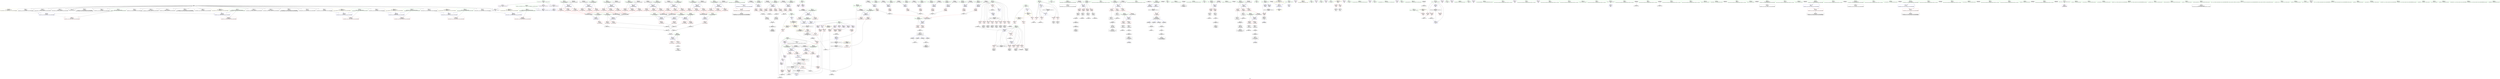 digraph "SVFG" {
	label="SVFG";

	Node0x565459d6bb00 [shape=record,color=grey,label="{NodeID: 0\nNullPtr}"];
	Node0x565459d6bb00 -> Node0x565459d8c010[style=solid];
	Node0x565459d6bb00 -> Node0x565459d8c110[style=solid];
	Node0x565459d6bb00 -> Node0x565459d8c1e0[style=solid];
	Node0x565459d6bb00 -> Node0x565459d8c2b0[style=solid];
	Node0x565459d6bb00 -> Node0x565459d8c380[style=solid];
	Node0x565459d6bb00 -> Node0x565459d8c450[style=solid];
	Node0x565459d6bb00 -> Node0x565459d8c520[style=solid];
	Node0x565459d6bb00 -> Node0x565459d8c5f0[style=solid];
	Node0x565459d6bb00 -> Node0x565459d8c6c0[style=solid];
	Node0x565459d6bb00 -> Node0x565459d8c790[style=solid];
	Node0x565459d6bb00 -> Node0x565459d8c860[style=solid];
	Node0x565459d6bb00 -> Node0x565459d8c930[style=solid];
	Node0x565459d6bb00 -> Node0x565459d8ca00[style=solid];
	Node0x565459d6bb00 -> Node0x565459d8cad0[style=solid];
	Node0x565459d6bb00 -> Node0x565459d8cba0[style=solid];
	Node0x565459d6bb00 -> Node0x565459d8cc70[style=solid];
	Node0x565459d6bb00 -> Node0x565459d8cd40[style=solid];
	Node0x565459d6bb00 -> Node0x565459d8ce10[style=solid];
	Node0x565459d6bb00 -> Node0x565459d8cee0[style=solid];
	Node0x565459d6bb00 -> Node0x565459d9a450[style=solid];
	Node0x565459d95220 [shape=record,color=red,label="{NodeID: 277\n288\<--240\n\<--x2.addr\n_Z11isIntersectdddddddd\n|{<s0>13}}"];
	Node0x565459d95220:s0 -> Node0x565459dfc5a0[style=solid,color=red];
	Node0x565459d85eb0 [shape=record,color=green,label="{NodeID: 111\n554\<--555\nr\<--r_field_insensitive\n_Z8toDoubleNSt7__cxx1112basic_stringIcSt11char_traitsIcESaIcEEE\n}"];
	Node0x565459d85eb0 -> Node0x565459d97780[style=solid];
	Node0x565459d85eb0 -> Node0x565459d909c0[style=solid];
	Node0x565459dfa850 [shape=record,color=black,label="{NodeID: 886\n302 = PHI()\n2nd arg _Z8isMiddleddd }"];
	Node0x565459dfa850 -> Node0x565459d8ff30[style=solid];
	Node0x565459d8efc0 [shape=record,color=blue,label="{NodeID: 388\n168\<--160\nx0.addr\<--x0\n_Z9crossOperdddddd\n}"];
	Node0x565459d8efc0 -> Node0x565459d94380[style=dashed];
	Node0x565459d8efc0 -> Node0x565459d94450[style=dashed];
	Node0x565459d8a2e0 [shape=record,color=purple,label="{NodeID: 222\n788\<--19\narrayidx8\<--L\nmain\n}"];
	Node0x565459d86820 [shape=record,color=green,label="{NodeID: 56\n135\<--136\nx1.addr\<--x1.addr_field_insensitive\n_Z5distRdddd\n}"];
	Node0x565459d86820 -> Node0x565459d93f70[style=solid];
	Node0x565459d86820 -> Node0x565459d8ec80[style=solid];
	Node0x565459db1f40 [shape=record,color=grey,label="{NodeID: 665\n610 = cmp(608, 609, )\n}"];
	Node0x565459d97fa0 [shape=record,color=red,label="{NodeID: 333\n648\<--591\n\<--k\n_Z5solvev\n}"];
	Node0x565459d97fa0 -> Node0x565459d892a0[style=solid];
	Node0x565459d8d830 [shape=record,color=black,label="{NodeID: 167\n331\<--330\nconv5\<--cmp4\n_Z8isMiddleddd\n}"];
	Node0x565459d8d830 -> Node0x565459db0ec0[style=solid];
	Node0x565459d805c0 [shape=record,color=green,label="{NodeID: 1\n7\<--1\n__dso_handle\<--dummyObj\nGlob }"];
	Node0x565459d952f0 [shape=record,color=red,label="{NodeID: 278\n263\<--242\n\<--y2.addr\n_Z11isIntersectdddddddd\n|{<s0>10}}"];
	Node0x565459d952f0:s0 -> Node0x565459dfc3a0[style=solid,color=red];
	Node0x565459d85f80 [shape=record,color=green,label="{NodeID: 112\n556\<--557\nsin\<--sin_field_insensitive\n_Z8toDoubleNSt7__cxx1112basic_stringIcSt11char_traitsIcESaIcEEE\n}"];
	Node0x565459d85f80 -> Node0x565459d88cf0[style=solid];
	Node0x565459dfa920 [shape=record,color=black,label="{NodeID: 887\n160 = PHI(260, 267, 277, 284, )\n0th arg _Z9crossOperdddddd }"];
	Node0x565459dfa920 -> Node0x565459d8efc0[style=solid];
	Node0x565459d8f090 [shape=record,color=blue,label="{NodeID: 389\n170\<--161\ny0.addr\<--y0\n_Z9crossOperdddddd\n}"];
	Node0x565459d8f090 -> Node0x565459d94520[style=dashed];
	Node0x565459d8f090 -> Node0x565459d945f0[style=dashed];
	Node0x565459d8a3b0 [shape=record,color=purple,label="{NodeID: 223\n604\<--21\n\<--f\n_Z5solvev\n}"];
	Node0x565459d8a3b0 -> Node0x565459d9ea40[style=solid];
	Node0x565459d868f0 [shape=record,color=green,label="{NodeID: 57\n137\<--138\ny1.addr\<--y1.addr_field_insensitive\n_Z5distRdddd\n}"];
	Node0x565459d868f0 -> Node0x565459d94040[style=solid];
	Node0x565459d868f0 -> Node0x565459d8ed50[style=solid];
	Node0x565459db20c0 [shape=record,color=grey,label="{NodeID: 666\n384 = cmp(383, 347, )\n}"];
	Node0x565459d98070 [shape=record,color=red,label="{NodeID: 334\n665\<--591\n\<--k\n_Z5solvev\n}"];
	Node0x565459d98070 -> Node0x565459d895e0[style=solid];
	Node0x565459d8d900 [shape=record,color=black,label="{NodeID: 168\n299\<--334\n_Z8isMiddleddd_ret\<--\n_Z8isMiddleddd\n}"];
	Node0x565459d6a5b0 [shape=record,color=green,label="{NodeID: 2\n9\<--1\n\<--dummyObj\nCan only get source location for instruction, argument, global var or function.}"];
	Node0x565459d953c0 [shape=record,color=red,label="{NodeID: 279\n270\<--242\n\<--y2.addr\n_Z11isIntersectdddddddd\n|{<s0>11}}"];
	Node0x565459d953c0:s0 -> Node0x565459dfc3a0[style=solid,color=red];
	Node0x565459d86050 [shape=record,color=green,label="{NodeID: 113\n558\<--559\nexn.slot\<--exn.slot_field_insensitive\n_Z8toDoubleNSt7__cxx1112basic_stringIcSt11char_traitsIcESaIcEEE\n}"];
	Node0x565459d86050 -> Node0x565459d97850[style=solid];
	Node0x565459d86050 -> Node0x565459d90a90[style=solid];
	Node0x565459dfac10 [shape=record,color=black,label="{NodeID: 888\n161 = PHI(261, 268, 278, 285, )\n1st arg _Z9crossOperdddddd }"];
	Node0x565459dfac10 -> Node0x565459d8f090[style=solid];
	Node0x565459d8f160 [shape=record,color=blue,label="{NodeID: 390\n172\<--162\nx1.addr\<--x1\n_Z9crossOperdddddd\n}"];
	Node0x565459d8f160 -> Node0x565459d946c0[style=dashed];
	Node0x565459d8a480 [shape=record,color=purple,label="{NodeID: 224\n614\<--21\narrayidx\<--f\n_Z5solvev\n}"];
	Node0x565459d8a480 -> Node0x565459d987c0[style=solid];
	Node0x565459d869c0 [shape=record,color=green,label="{NodeID: 58\n139\<--140\nx2.addr\<--x2.addr_field_insensitive\n_Z5distRdddd\n}"];
	Node0x565459d869c0 -> Node0x565459d94110[style=solid];
	Node0x565459d869c0 -> Node0x565459d8ee20[style=solid];
	Node0x565459db2240 [shape=record,color=grey,label="{NodeID: 667\n388 = cmp(387, 352, )\n}"];
	Node0x565459d98140 [shape=record,color=red,label="{NodeID: 335\n686\<--591\n\<--k\n_Z5solvev\n}"];
	Node0x565459d98140 -> Node0x565459dadec0[style=solid];
	Node0x565459d8d9d0 [shape=record,color=black,label="{NodeID: 169\n345\<--344\nconv\<--\n_Z11isUpperCasec\n}"];
	Node0x565459d8d9d0 -> Node0x565459db29c0[style=solid];
	Node0x565459d7f360 [shape=record,color=green,label="{NodeID: 3\n12\<--1\n\<--dummyObj\nCan only get source location for instruction, argument, global var or function.}"];
	Node0x565459daa640 [shape=record,color=black,label="{NodeID: 612\n216 = PHI(217, 218, )\n}"];
	Node0x565459daa640 -> Node0x565459d8f640[style=solid];
	Node0x565459d95490 [shape=record,color=red,label="{NodeID: 280\n289\<--242\n\<--y2.addr\n_Z11isIntersectdddddddd\n|{<s0>13}}"];
	Node0x565459d95490:s0 -> Node0x565459dfc7a0[style=solid,color=red];
	Node0x565459d8aae0 [shape=record,color=green,label="{NodeID: 114\n560\<--561\nehselector.slot\<--ehselector.slot_field_insensitive\n_Z8toDoubleNSt7__cxx1112basic_stringIcSt11char_traitsIcESaIcEEE\n}"];
	Node0x565459d8aae0 -> Node0x565459d97920[style=solid];
	Node0x565459d8aae0 -> Node0x565459d90b60[style=solid];
	Node0x565459dfb140 [shape=record,color=black,label="{NodeID: 889\n480 = PHI()\n}"];
	Node0x565459d8f230 [shape=record,color=blue,label="{NodeID: 391\n174\<--163\ny1.addr\<--y1\n_Z9crossOperdddddd\n}"];
	Node0x565459d8f230 -> Node0x565459d94790[style=dashed];
	Node0x565459d8a550 [shape=record,color=purple,label="{NodeID: 225\n624\<--21\narrayidx5\<--f\n_Z5solvev\n}"];
	Node0x565459d8a550 -> Node0x565459d98960[style=solid];
	Node0x565459d86a90 [shape=record,color=green,label="{NodeID: 59\n141\<--142\ny2.addr\<--y2.addr_field_insensitive\n_Z5distRdddd\n}"];
	Node0x565459d86a90 -> Node0x565459d941e0[style=solid];
	Node0x565459d86a90 -> Node0x565459d8eef0[style=solid];
	Node0x565459db23c0 [shape=record,color=grey,label="{NodeID: 668\n392 = cmp(391, 366, )\n}"];
	Node0x565459d98210 [shape=record,color=red,label="{NodeID: 336\n636\<--593\n\<--i\n_Z5solvev\n}"];
	Node0x565459d98210 -> Node0x565459db1640[style=solid];
	Node0x565459d8daa0 [shape=record,color=black,label="{NodeID: 170\n350\<--349\nconv1\<--\n_Z11isUpperCasec\n}"];
	Node0x565459d8daa0 -> Node0x565459db2cc0[style=solid];
	Node0x565459d7f480 [shape=record,color=green,label="{NodeID: 4\n25\<--1\n.str\<--dummyObj\nGlob }"];
	Node0x565459daabe0 [shape=record,color=black,label="{NodeID: 613\n439 = PHI(433, 437, )\n}"];
	Node0x565459daabe0 -> Node0x565459d8e6d0[style=solid];
	Node0x565459d95560 [shape=record,color=red,label="{NodeID: 281\n264\<--244\n\<--x3.addr\n_Z11isIntersectdddddddd\n|{<s0>10}}"];
	Node0x565459d95560:s0 -> Node0x565459dfc5a0[style=solid,color=red];
	Node0x565459d8abb0 [shape=record,color=green,label="{NodeID: 115\n566\<--567\n_ZNSirsERd\<--_ZNSirsERd_field_insensitive\n}"];
	Node0x565459dfb240 [shape=record,color=black,label="{NodeID: 890\n113 = PHI()\n}"];
	Node0x565459dfb240 -> Node0x565459d8d280[style=solid];
	Node0x565459dd1810 [shape=record,color=yellow,style=double,label="{NodeID: 724\n80V_1 = ENCHI(MR_80V_0)\npts\{522 \}\nFun[_Z7toInt64NSt7__cxx1112basic_stringIcSt11char_traitsIcESaIcEEE]}"];
	Node0x565459dd1810 -> Node0x565459d90820[style=dashed];
	Node0x565459d8f300 [shape=record,color=blue,label="{NodeID: 392\n176\<--164\nx2.addr\<--x2\n_Z9crossOperdddddd\n}"];
	Node0x565459d8f300 -> Node0x565459d94860[style=dashed];
	Node0x565459d8a620 [shape=record,color=purple,label="{NodeID: 226\n650\<--21\narrayidx17\<--f\n_Z5solvev\n}"];
	Node0x565459d8a620 -> Node0x565459d98bd0[style=solid];
	Node0x565459d86b60 [shape=record,color=green,label="{NodeID: 60\n157\<--158\n_Z9crossOperdddddd\<--_Z9crossOperdddddd_field_insensitive\n}"];
	Node0x565459db2540 [shape=record,color=grey,label="{NodeID: 669\n396 = cmp(395, 371, )\n}"];
	Node0x565459db2540 -> Node0x565459dabd00[style=solid];
	Node0x565459d982e0 [shape=record,color=red,label="{NodeID: 337\n640\<--593\n\<--i\n_Z5solvev\n}"];
	Node0x565459d982e0 -> Node0x565459d89100[style=solid];
	Node0x565459d8db70 [shape=record,color=black,label="{NodeID: 171\n339\<--354\n_Z11isUpperCasec_ret\<--\n_Z11isUpperCasec\n|{<s0>16}}"];
	Node0x565459d8db70:s0 -> Node0x565459dfbd40[style=solid,color=blue];
	Node0x565459d822e0 [shape=record,color=green,label="{NodeID: 5\n27\<--1\n.str.2\<--dummyObj\nGlob }"];
	Node0x565459dab180 [shape=record,color=black,label="{NodeID: 614\n419 = PHI(295, 416, )\n}"];
	Node0x565459dab180 -> Node0x565459d8e460[style=solid];
	Node0x565459d95630 [shape=record,color=red,label="{NodeID: 282\n277\<--244\n\<--x3.addr\n_Z11isIntersectdddddddd\n|{<s0>12}}"];
	Node0x565459d95630:s0 -> Node0x565459dfa920[style=solid,color=red];
	Node0x565459d8ac80 [shape=record,color=green,label="{NodeID: 116\n586\<--587\n_Z5solvev\<--_Z5solvev_field_insensitive\n}"];
	Node0x565459dfb3a0 [shape=record,color=black,label="{NodeID: 891\n57 = PHI()\n}"];
	Node0x565459dd18f0 [shape=record,color=yellow,style=double,label="{NodeID: 725\n82V_1 = ENCHI(MR_82V_0)\npts\{524 \}\nFun[_Z7toInt64NSt7__cxx1112basic_stringIcSt11char_traitsIcESaIcEEE]}"];
	Node0x565459dd18f0 -> Node0x565459d908f0[style=dashed];
	Node0x565459d8f3d0 [shape=record,color=blue,label="{NodeID: 393\n178\<--165\ny2.addr\<--y2\n_Z9crossOperdddddd\n}"];
	Node0x565459d8f3d0 -> Node0x565459d94930[style=dashed];
	Node0x565459d8a6f0 [shape=record,color=purple,label="{NodeID: 227\n657\<--21\narrayidx22\<--f\n_Z5solvev\n|{<s0>32}}"];
	Node0x565459d8a6f0:s0 -> Node0x565459df9170[style=solid,color=red];
	Node0x565459d86c60 [shape=record,color=green,label="{NodeID: 61\n166\<--167\nretval\<--retval_field_insensitive\n_Z9crossOperdddddd\n}"];
	Node0x565459d86c60 -> Node0x565459d942b0[style=solid];
	Node0x565459d86c60 -> Node0x565459d8f570[style=solid];
	Node0x565459d86c60 -> Node0x565459d8f640[style=solid];
	Node0x565459db26c0 [shape=record,color=grey,label="{NodeID: 670\n628 = cmp(626, 627, )\n}"];
	Node0x565459d983b0 [shape=record,color=red,label="{NodeID: 338\n655\<--593\n\<--i\n_Z5solvev\n}"];
	Node0x565459d983b0 -> Node0x565459d89370[style=solid];
	Node0x565459d8dc40 [shape=record,color=black,label="{NodeID: 172\n364\<--363\nconv\<--\n_Z11isLowerCasec\n}"];
	Node0x565459d8dc40 -> Node0x565459db2fc0[style=solid];
	Node0x565459d82370 [shape=record,color=green,label="{NodeID: 6\n29\<--1\nstdin\<--dummyObj\nGlob }"];
	Node0x565459dab720 [shape=record,color=black,label="{NodeID: 615\n334 = PHI(335, 335, 332, )\n}"];
	Node0x565459dab720 -> Node0x565459d8d900[style=solid];
	Node0x565459d95700 [shape=record,color=red,label="{NodeID: 283\n284\<--244\n\<--x3.addr\n_Z11isIntersectdddddddd\n|{<s0>13}}"];
	Node0x565459d95700:s0 -> Node0x565459dfa920[style=solid,color=red];
	Node0x565459d8ad80 [shape=record,color=green,label="{NodeID: 117\n589\<--590\nretval\<--retval_field_insensitive\n_Z5solvev\n}"];
	Node0x565459d8ad80 -> Node0x565459d979f0[style=solid];
	Node0x565459d8ad80 -> Node0x565459d9eba0[style=solid];
	Node0x565459d8ad80 -> Node0x565459d9efb0[style=solid];
	Node0x565459dfb470 [shape=record,color=black,label="{NodeID: 892\n75 = PHI()\n}"];
	Node0x565459dfb470 -> Node0x565459d9a550[style=solid];
	Node0x565459d8f4a0 [shape=record,color=blue,label="{NodeID: 394\n180\<--202\nt\<--sub5\n_Z9crossOperdddddd\n}"];
	Node0x565459d8f4a0 -> Node0x565459d94a00[style=dashed];
	Node0x565459d8f4a0 -> Node0x565459d94ad0[style=dashed];
	Node0x565459d8a7c0 [shape=record,color=purple,label="{NodeID: 228\n756\<--25\n\<--.str\nmain\n}"];
	Node0x565459d86d30 [shape=record,color=green,label="{NodeID: 62\n168\<--169\nx0.addr\<--x0.addr_field_insensitive\n_Z9crossOperdddddd\n}"];
	Node0x565459d86d30 -> Node0x565459d94380[style=solid];
	Node0x565459d86d30 -> Node0x565459d94450[style=solid];
	Node0x565459d86d30 -> Node0x565459d8efc0[style=solid];
	Node0x565459ddcb90 [shape=record,color=yellow,style=double,label="{NodeID: 837\nRETMU(2V_2)\npts\{10 \}\nFun[_GLOBAL__sub_I_ACRushTC_0_1.cpp]}"];
	Node0x565459db2840 [shape=record,color=grey,label="{NodeID: 671\n733 = cmp(730, 732, )\n}"];
	Node0x565459d98480 [shape=record,color=red,label="{NodeID: 339\n658\<--593\n\<--i\n_Z5solvev\n}"];
	Node0x565459d98480 -> Node0x565459d89440[style=solid];
	Node0x565459d8dd10 [shape=record,color=black,label="{NodeID: 173\n369\<--368\nconv1\<--\n_Z11isLowerCasec\n}"];
	Node0x565459d8dd10 -> Node0x565459db1dc0[style=solid];
	Node0x565459d82400 [shape=record,color=green,label="{NodeID: 7\n30\<--1\n.str.3\<--dummyObj\nGlob }"];
	Node0x565459dabd00 [shape=record,color=black,label="{NodeID: 616\n398 = PHI(295, 396, )\n}"];
	Node0x565459dabd00 -> Node0x565459dac840[style=solid];
	Node0x565459d957d0 [shape=record,color=red,label="{NodeID: 284\n265\<--246\n\<--y3.addr\n_Z11isIntersectdddddddd\n|{<s0>10}}"];
	Node0x565459d957d0:s0 -> Node0x565459dfc7a0[style=solid,color=red];
	Node0x565459d8ae50 [shape=record,color=green,label="{NodeID: 118\n591\<--592\nk\<--k_field_insensitive\n_Z5solvev\n}"];
	Node0x565459d8ae50 -> Node0x565459d97ac0[style=solid];
	Node0x565459d8ae50 -> Node0x565459d97b90[style=solid];
	Node0x565459d8ae50 -> Node0x565459d97c60[style=solid];
	Node0x565459d8ae50 -> Node0x565459d97d30[style=solid];
	Node0x565459d8ae50 -> Node0x565459d97e00[style=solid];
	Node0x565459d8ae50 -> Node0x565459d97ed0[style=solid];
	Node0x565459d8ae50 -> Node0x565459d97fa0[style=solid];
	Node0x565459d8ae50 -> Node0x565459d98070[style=solid];
	Node0x565459d8ae50 -> Node0x565459d98140[style=solid];
	Node0x565459d8ae50 -> Node0x565459d9ead0[style=solid];
	Node0x565459d8ae50 -> Node0x565459d9eee0[style=solid];
	Node0x565459dfb5a0 [shape=record,color=black,label="{NodeID: 893\n105 = PHI(119, )\n}"];
	Node0x565459dfb5a0 -> Node0x565459daf240[style=solid];
	Node0x565459d8f570 [shape=record,color=blue,label="{NodeID: 395\n166\<--12\nretval\<--\n_Z9crossOperdddddd\n}"];
	Node0x565459d8f570 -> Node0x565459dca240[style=dashed];
	Node0x565459d8a890 [shape=record,color=purple,label="{NodeID: 229\n757\<--27\n\<--.str.2\nmain\n}"];
	Node0x565459d86e00 [shape=record,color=green,label="{NodeID: 63\n170\<--171\ny0.addr\<--y0.addr_field_insensitive\n_Z9crossOperdddddd\n}"];
	Node0x565459d86e00 -> Node0x565459d94520[style=solid];
	Node0x565459d86e00 -> Node0x565459d945f0[style=solid];
	Node0x565459d86e00 -> Node0x565459d8f090[style=solid];
	Node0x565459db29c0 [shape=record,color=grey,label="{NodeID: 672\n346 = cmp(345, 347, )\n}"];
	Node0x565459d98550 [shape=record,color=red,label="{NodeID: 340\n661\<--593\n\<--i\n_Z5solvev\n}"];
	Node0x565459d98550 -> Node0x565459d89510[style=solid];
	Node0x565459d8dde0 [shape=record,color=black,label="{NodeID: 174\n358\<--373\n_Z11isLowerCasec_ret\<--\n_Z11isLowerCasec\n|{<s0>17}}"];
	Node0x565459d8dde0:s0 -> Node0x565459df8380[style=solid,color=blue];
	Node0x565459d82490 [shape=record,color=green,label="{NodeID: 8\n32\<--1\n.str.4\<--dummyObj\nGlob }"];
	Node0x565459dac2a0 [shape=record,color=black,label="{NodeID: 617\n294 = PHI(295, 292, )\n}"];
	Node0x565459dac2a0 -> Node0x565459d8d690[style=solid];
	Node0x565459d958a0 [shape=record,color=red,label="{NodeID: 285\n278\<--246\n\<--y3.addr\n_Z11isIntersectdddddddd\n|{<s0>12}}"];
	Node0x565459d958a0:s0 -> Node0x565459dfac10[style=solid,color=red];
	Node0x565459d8af20 [shape=record,color=green,label="{NodeID: 119\n593\<--594\ni\<--i_field_insensitive\n_Z5solvev\n}"];
	Node0x565459d8af20 -> Node0x565459d98210[style=solid];
	Node0x565459d8af20 -> Node0x565459d982e0[style=solid];
	Node0x565459d8af20 -> Node0x565459d983b0[style=solid];
	Node0x565459d8af20 -> Node0x565459d98480[style=solid];
	Node0x565459d8af20 -> Node0x565459d98550[style=solid];
	Node0x565459d8af20 -> Node0x565459d98620[style=solid];
	Node0x565459d8af20 -> Node0x565459d9ec70[style=solid];
	Node0x565459d8af20 -> Node0x565459d9ee10[style=solid];
	Node0x565459dfb770 [shape=record,color=black,label="{NodeID: 894\n111 = PHI(119, )\n}"];
	Node0x565459dfb770 -> Node0x565459daf240[style=solid];
	Node0x565459d8f640 [shape=record,color=blue,label="{NodeID: 396\n166\<--216\nretval\<--cond\n_Z9crossOperdddddd\n}"];
	Node0x565459d8f640 -> Node0x565459dca240[style=dashed];
	Node0x565459d8a960 [shape=record,color=purple,label="{NodeID: 230\n762\<--30\n\<--.str.3\nmain\n}"];
	Node0x565459d86ed0 [shape=record,color=green,label="{NodeID: 64\n172\<--173\nx1.addr\<--x1.addr_field_insensitive\n_Z9crossOperdddddd\n}"];
	Node0x565459d86ed0 -> Node0x565459d946c0[style=solid];
	Node0x565459d86ed0 -> Node0x565459d8f160[style=solid];
	Node0x565459db2b40 [shape=record,color=grey,label="{NodeID: 673\n292 = cmp(291, 12, )\n}"];
	Node0x565459db2b40 -> Node0x565459dac2a0[style=solid];
	Node0x565459d98620 [shape=record,color=red,label="{NodeID: 341\n680\<--593\n\<--i\n_Z5solvev\n}"];
	Node0x565459d98620 -> Node0x565459dae7c0[style=solid];
	Node0x565459d8deb0 [shape=record,color=black,label="{NodeID: 175\n383\<--382\nconv\<--\n_Z8isLetterc\n}"];
	Node0x565459d8deb0 -> Node0x565459db20c0[style=solid];
	Node0x565459d82cd0 [shape=record,color=green,label="{NodeID: 9\n34\<--1\nstdout\<--dummyObj\nGlob }"];
	Node0x565459dac840 [shape=record,color=black,label="{NodeID: 618\n400 = PHI(335, 398, )\n}"];
	Node0x565459dac840 -> Node0x565459d8e1f0[style=solid];
	Node0x565459d95970 [shape=record,color=red,label="{NodeID: 286\n285\<--246\n\<--y3.addr\n_Z11isIntersectdddddddd\n|{<s0>13}}"];
	Node0x565459d95970:s0 -> Node0x565459dfac10[style=solid,color=red];
	Node0x565459d8aff0 [shape=record,color=green,label="{NodeID: 120\n595\<--596\nref.tmp\<--ref.tmp_field_insensitive\n_Z5solvev\n|{|<s1>31}}"];
	Node0x565459d8aff0 -> Node0x565459d9ed40[style=solid];
	Node0x565459d8aff0:s1 -> Node0x565459dfcb80[style=solid,color=red];
	Node0x565459dfb8b0 [shape=record,color=black,label="{NodeID: 895\n671 = PHI(718, )\n}"];
	Node0x565459dfb8b0 -> Node0x565459d98e40[style=solid];
	Node0x565459dd1d00 [shape=record,color=yellow,style=double,label="{NodeID: 729\n121V_1 = ENCHI(MR_121V_0)\npts\{1 \}\nFun[main]}"];
	Node0x565459dd1d00 -> Node0x565459d938f0[style=dashed];
	Node0x565459dd1d00 -> Node0x565459d939c0[style=dashed];
	Node0x565459d8f710 [shape=record,color=blue,label="{NodeID: 397\n236\<--228\nx1.addr\<--x1\n_Z11isIntersectdddddddd\n}"];
	Node0x565459d8f710 -> Node0x565459d94ba0[style=dashed];
	Node0x565459d8f710 -> Node0x565459d94c70[style=dashed];
	Node0x565459d8f710 -> Node0x565459d94d40[style=dashed];
	Node0x565459d92ca0 [shape=record,color=purple,label="{NodeID: 231\n763\<--32\n\<--.str.4\nmain\n}"];
	Node0x565459d86fa0 [shape=record,color=green,label="{NodeID: 65\n174\<--175\ny1.addr\<--y1.addr_field_insensitive\n_Z9crossOperdddddd\n}"];
	Node0x565459d86fa0 -> Node0x565459d94790[style=solid];
	Node0x565459d86fa0 -> Node0x565459d8f230[style=solid];
	Node0x565459db2cc0 [shape=record,color=grey,label="{NodeID: 674\n351 = cmp(350, 352, )\n}"];
	Node0x565459db2cc0 -> Node0x565459dacde0[style=solid];
	Node0x565459d986f0 [shape=record,color=red,label="{NodeID: 342\n603\<--602\n\<--\n_Z5solvev\n}"];
	Node0x565459d986f0 -> Node0x565459d9ea40[style=solid];
	Node0x565459d8df80 [shape=record,color=black,label="{NodeID: 176\n387\<--386\nconv1\<--\n_Z8isLetterc\n}"];
	Node0x565459d8df80 -> Node0x565459db2240[style=solid];
	Node0x565459d82d60 [shape=record,color=green,label="{NodeID: 10\n35\<--1\n.str.5\<--dummyObj\nGlob }"];
	Node0x565459dacde0 [shape=record,color=black,label="{NodeID: 619\n354 = PHI(295, 351, )\n}"];
	Node0x565459dacde0 -> Node0x565459d8db70[style=solid];
	Node0x565459d95a40 [shape=record,color=red,label="{NodeID: 287\n271\<--248\n\<--x4.addr\n_Z11isIntersectdddddddd\n|{<s0>11}}"];
	Node0x565459d95a40:s0 -> Node0x565459dfc5a0[style=solid,color=red];
	Node0x565459d8b0c0 [shape=record,color=green,label="{NodeID: 121\n600\<--601\nllvm.memset.p0i8.i64\<--llvm.memset.p0i8.i64_field_insensitive\n}"];
	Node0x565459dfb9f0 [shape=record,color=black,label="{NodeID: 896\n150 = PHI(119, )\n}"];
	Node0x565459dfb9f0 -> Node0x565459db05c0[style=solid];
	Node0x565459dd1e10 [shape=record,color=yellow,style=double,label="{NodeID: 730\n90V_1 = ENCHI(MR_90V_0)\npts\{13 \}\nFun[main]|{|<s1>40}}"];
	Node0x565459dd1e10 -> Node0x565459d93750[style=dashed];
	Node0x565459dd1e10:s1 -> Node0x565459dd3400[style=dashed,color=red];
	Node0x565459d8f7e0 [shape=record,color=blue,label="{NodeID: 398\n238\<--229\ny1.addr\<--y1\n_Z11isIntersectdddddddd\n}"];
	Node0x565459d8f7e0 -> Node0x565459d94e10[style=dashed];
	Node0x565459d8f7e0 -> Node0x565459d94ee0[style=dashed];
	Node0x565459d8f7e0 -> Node0x565459d94fb0[style=dashed];
	Node0x565459d92d30 [shape=record,color=purple,label="{NodeID: 232\n765\<--35\n\<--.str.5\nmain\n}"];
	Node0x565459d87070 [shape=record,color=green,label="{NodeID: 66\n176\<--177\nx2.addr\<--x2.addr_field_insensitive\n_Z9crossOperdddddd\n}"];
	Node0x565459d87070 -> Node0x565459d94860[style=solid];
	Node0x565459d87070 -> Node0x565459d8f300[style=solid];
	Node0x565459db2e40 [shape=record,color=grey,label="{NodeID: 675\n711 = cmp(708, 710, )\n}"];
	Node0x565459d987c0 [shape=record,color=red,label="{NodeID: 343\n615\<--614\n\<--arrayidx\n_Z5solvev\n}"];
	Node0x565459d987c0 -> Node0x565459db14c0[style=solid];
	Node0x565459d8e050 [shape=record,color=black,label="{NodeID: 177\n391\<--390\nconv3\<--\n_Z8isLetterc\n}"];
	Node0x565459d8e050 -> Node0x565459db23c0[style=solid];
	Node0x565459d82df0 [shape=record,color=green,label="{NodeID: 11\n37\<--1\n.str.6\<--dummyObj\nGlob }"];
	Node0x565459dad380 [shape=record,color=black,label="{NodeID: 620\n459 = PHI(454, 457, )\n}"];
	Node0x565459dad380 -> Node0x565459d8ea10[style=solid];
	Node0x565459d95b10 [shape=record,color=red,label="{NodeID: 288\n279\<--248\n\<--x4.addr\n_Z11isIntersectdddddddd\n|{<s0>12}}"];
	Node0x565459d95b10:s0 -> Node0x565459dfbff0[style=solid,color=red];
	Node0x565459d8b1c0 [shape=record,color=green,label="{NodeID: 122\n672\<--673\n_ZSt3minIiERKT_S2_S2_\<--_ZSt3minIiERKT_S2_S2__field_insensitive\n}"];
	Node0x565459dfbb30 [shape=record,color=black,label="{NodeID: 897\n154 = PHI(119, )\n}"];
	Node0x565459dfbb30 -> Node0x565459db05c0[style=solid];
	Node0x565459d8f8b0 [shape=record,color=blue,label="{NodeID: 399\n240\<--230\nx2.addr\<--x2\n_Z11isIntersectdddddddd\n}"];
	Node0x565459d8f8b0 -> Node0x565459d95080[style=dashed];
	Node0x565459d8f8b0 -> Node0x565459d95150[style=dashed];
	Node0x565459d8f8b0 -> Node0x565459d95220[style=dashed];
	Node0x565459d92e00 [shape=record,color=purple,label="{NodeID: 233\n775\<--35\n\<--.str.5\nmain\n}"];
	Node0x565459d87140 [shape=record,color=green,label="{NodeID: 67\n178\<--179\ny2.addr\<--y2.addr_field_insensitive\n_Z9crossOperdddddd\n}"];
	Node0x565459d87140 -> Node0x565459d94930[style=solid];
	Node0x565459d87140 -> Node0x565459d8f3d0[style=solid];
	Node0x565459db2fc0 [shape=record,color=grey,label="{NodeID: 676\n365 = cmp(364, 366, )\n}"];
	Node0x565459d98890 [shape=record,color=red,label="{NodeID: 344\n621\<--620\n\<--arrayidx3\n_Z5solvev\n}"];
	Node0x565459d98890 -> Node0x565459daf9c0[style=solid];
	Node0x565459d8e120 [shape=record,color=black,label="{NodeID: 178\n395\<--394\nconv5\<--\n_Z8isLetterc\n}"];
	Node0x565459d8e120 -> Node0x565459db2540[style=solid];
	Node0x565459d82e80 [shape=record,color=green,label="{NodeID: 12\n39\<--1\n.str.7\<--dummyObj\nGlob }"];
	Node0x565459dad920 [shape=record,color=black,label="{NodeID: 621\n373 = PHI(295, 370, )\n}"];
	Node0x565459dad920 -> Node0x565459d8dde0[style=solid];
	Node0x565459d95be0 [shape=record,color=red,label="{NodeID: 289\n286\<--248\n\<--x4.addr\n_Z11isIntersectdddddddd\n|{<s0>13}}"];
	Node0x565459d95be0:s0 -> Node0x565459dfbff0[style=solid,color=red];
	Node0x565459d8b2c0 [shape=record,color=green,label="{NodeID: 123\n676\<--677\n_Z8checkmaxIiEvRT_S0_\<--_Z8checkmaxIiEvRT_S0__field_insensitive\n}"];
	Node0x565459dfbc70 [shape=record,color=black,label="{NodeID: 898\n205 = PHI()\n}"];
	Node0x565459dfbc70 -> Node0x565459db08c0[style=solid];
	Node0x565459dd1fd0 [shape=record,color=yellow,style=double,label="{NodeID: 732\n126V_1 = ENCHI(MR_126V_0)\npts\{749 \}\nFun[main]}"];
	Node0x565459dd1fd0 -> Node0x565459d998d0[style=dashed];
	Node0x565459d8f980 [shape=record,color=blue,label="{NodeID: 400\n242\<--231\ny2.addr\<--y2\n_Z11isIntersectdddddddd\n}"];
	Node0x565459d8f980 -> Node0x565459d952f0[style=dashed];
	Node0x565459d8f980 -> Node0x565459d953c0[style=dashed];
	Node0x565459d8f980 -> Node0x565459d95490[style=dashed];
	Node0x565459d92ed0 [shape=record,color=purple,label="{NodeID: 234\n796\<--35\n\<--.str.5\nmain\n}"];
	Node0x565459d87210 [shape=record,color=green,label="{NodeID: 68\n180\<--181\nt\<--t_field_insensitive\n_Z9crossOperdddddd\n}"];
	Node0x565459d87210 -> Node0x565459d94a00[style=solid];
	Node0x565459d87210 -> Node0x565459d94ad0[style=solid];
	Node0x565459d87210 -> Node0x565459d8f4a0[style=solid];
	Node0x565459db3140 [shape=record,color=grey,label="{NodeID: 677\n275 = cmp(274, 12, )\n}"];
	Node0x565459d98960 [shape=record,color=red,label="{NodeID: 345\n625\<--624\n\<--arrayidx5\n_Z5solvev\n}"];
	Node0x565459d98960 -> Node0x565459daf9c0[style=solid];
	Node0x565459d8e1f0 [shape=record,color=black,label="{NodeID: 179\n377\<--400\n_Z8isLetterc_ret\<--\n_Z8isLetterc\n}"];
	Node0x565459d82f10 [shape=record,color=green,label="{NodeID: 13\n41\<--1\n.str.8\<--dummyObj\nGlob }"];
	Node0x565459dadec0 [shape=record,color=grey,label="{NodeID: 622\n687 = Binary(686, 218, )\n}"];
	Node0x565459dadec0 -> Node0x565459d9eee0[style=solid];
	Node0x565459d95cb0 [shape=record,color=red,label="{NodeID: 290\n272\<--250\n\<--y4.addr\n_Z11isIntersectdddddddd\n|{<s0>11}}"];
	Node0x565459d95cb0:s0 -> Node0x565459dfc7a0[style=solid,color=red];
	Node0x565459d8b3c0 [shape=record,color=green,label="{NodeID: 124\n702\<--703\na.addr\<--a.addr_field_insensitive\n_Z8checkmaxIiEvRT_S0_\n}"];
	Node0x565459d8b3c0 -> Node0x565459d98f10[style=solid];
	Node0x565459d8b3c0 -> Node0x565459d98fe0[style=solid];
	Node0x565459d8b3c0 -> Node0x565459d9f080[style=solid];
	Node0x565459dfbd40 [shape=record,color=black,label="{NodeID: 899\n429 = PHI(339, )\n}"];
	Node0x565459d8fa50 [shape=record,color=blue,label="{NodeID: 401\n244\<--232\nx3.addr\<--x3\n_Z11isIntersectdddddddd\n}"];
	Node0x565459d8fa50 -> Node0x565459d95560[style=dashed];
	Node0x565459d8fa50 -> Node0x565459d95630[style=dashed];
	Node0x565459d8fa50 -> Node0x565459d95700[style=dashed];
	Node0x565459d92fa0 [shape=record,color=purple,label="{NodeID: 235\n789\<--37\n\<--.str.6\nmain\n}"];
	Node0x565459d872e0 [shape=record,color=green,label="{NodeID: 69\n206\<--207\nllvm.fabs.f64\<--llvm.fabs.f64_field_insensitive\n}"];
	Node0x565459d98a30 [shape=record,color=red,label="{NodeID: 346\n643\<--642\n\<--arrayidx13\n_Z5solvev\n}"];
	Node0x565459d98a30 -> Node0x565459db11c0[style=solid];
	Node0x565459d8e2c0 [shape=record,color=black,label="{NodeID: 180\n410\<--409\nconv\<--\n_Z7isDigitc\n}"];
	Node0x565459d8e2c0 -> Node0x565459db1c40[style=solid];
	Node0x565459d82fa0 [shape=record,color=green,label="{NodeID: 14\n43\<--1\n.str.9\<--dummyObj\nGlob }"];
	Node0x565459dae040 [shape=record,color=grey,label="{NodeID: 623\n793 = Binary(792, 218, )\n}"];
	Node0x565459dae040 -> Node0x565459d9f8a0[style=solid];
	Node0x565459d95d80 [shape=record,color=red,label="{NodeID: 291\n280\<--250\n\<--y4.addr\n_Z11isIntersectdddddddd\n|{<s0>12}}"];
	Node0x565459d95d80:s0 -> Node0x565459dfc3a0[style=solid,color=red];
	Node0x565459d8b490 [shape=record,color=green,label="{NodeID: 125\n704\<--705\nb.addr\<--b.addr_field_insensitive\n_Z8checkmaxIiEvRT_S0_\n}"];
	Node0x565459d8b490 -> Node0x565459d990b0[style=solid];
	Node0x565459d8b490 -> Node0x565459d99180[style=solid];
	Node0x565459d8b490 -> Node0x565459d9f150[style=solid];
	Node0x565459dfbe50 [shape=record,color=black,label="{NodeID: 900\n266 = PHI(159, )\n}"];
	Node0x565459dfbe50 -> Node0x565459db0740[style=solid];
	Node0x565459d8fb20 [shape=record,color=blue,label="{NodeID: 402\n246\<--233\ny3.addr\<--y3\n_Z11isIntersectdddddddd\n}"];
	Node0x565459d8fb20 -> Node0x565459d957d0[style=dashed];
	Node0x565459d8fb20 -> Node0x565459d958a0[style=dashed];
	Node0x565459d8fb20 -> Node0x565459d95970[style=dashed];
	Node0x565459d93070 [shape=record,color=purple,label="{NodeID: 236\n799\<--39\n\<--.str.7\nmain\n}"];
	Node0x565459d873e0 [shape=record,color=green,label="{NodeID: 70\n225\<--226\n_Z11isIntersectdddddddd\<--_Z11isIntersectdddddddd_field_insensitive\n}"];
	Node0x565459d98b00 [shape=record,color=red,label="{NodeID: 347\n647\<--646\n\<--arrayidx15\n_Z5solvev\n}"];
	Node0x565459d98b00 -> Node0x565459daef40[style=solid];
	Node0x565459d8e390 [shape=record,color=black,label="{NodeID: 181\n415\<--414\nconv1\<--\n_Z7isDigitc\n}"];
	Node0x565459d8e390 -> Node0x565459db1340[style=solid];
	Node0x565459d83030 [shape=record,color=green,label="{NodeID: 15\n46\<--1\n\<--dummyObj\nCan only get source location for instruction, argument, global var or function.}"];
	Node0x565459dae1c0 [shape=record,color=grey,label="{NodeID: 624\n200 = Binary(198, 199, )\n}"];
	Node0x565459dae1c0 -> Node0x565459dae340[style=solid];
	Node0x565459d95e50 [shape=record,color=red,label="{NodeID: 292\n287\<--250\n\<--y4.addr\n_Z11isIntersectdddddddd\n|{<s0>13}}"];
	Node0x565459d95e50:s0 -> Node0x565459dfc3a0[style=solid,color=red];
	Node0x565459d8b560 [shape=record,color=green,label="{NodeID: 126\n721\<--722\nretval\<--retval_field_insensitive\n_ZSt3minIiERKT_S2_S2_\n}"];
	Node0x565459d8b560 -> Node0x565459d99320[style=solid];
	Node0x565459d8b560 -> Node0x565459d9f490[style=solid];
	Node0x565459d8b560 -> Node0x565459d9f560[style=solid];
	Node0x565459dfbff0 [shape=record,color=black,label="{NodeID: 901\n162 = PHI(262, 269, 279, 286, )\n2nd arg _Z9crossOperdddddd }"];
	Node0x565459dfbff0 -> Node0x565459d8f160[style=solid];
	Node0x565459d8fbf0 [shape=record,color=blue,label="{NodeID: 403\n248\<--234\nx4.addr\<--x4\n_Z11isIntersectdddddddd\n}"];
	Node0x565459d8fbf0 -> Node0x565459d95a40[style=dashed];
	Node0x565459d8fbf0 -> Node0x565459d95b10[style=dashed];
	Node0x565459d8fbf0 -> Node0x565459d95be0[style=dashed];
	Node0x565459d93140 [shape=record,color=purple,label="{NodeID: 237\n805\<--41\n\<--.str.8\nmain\n}"];
	Node0x565459d874e0 [shape=record,color=green,label="{NodeID: 71\n236\<--237\nx1.addr\<--x1.addr_field_insensitive\n_Z11isIntersectdddddddd\n}"];
	Node0x565459d874e0 -> Node0x565459d94ba0[style=solid];
	Node0x565459d874e0 -> Node0x565459d94c70[style=solid];
	Node0x565459d874e0 -> Node0x565459d94d40[style=solid];
	Node0x565459d874e0 -> Node0x565459d8f710[style=solid];
	Node0x565459d98bd0 [shape=record,color=red,label="{NodeID: 348\n651\<--650\n\<--arrayidx17\n_Z5solvev\n}"];
	Node0x565459d98bd0 -> Node0x565459daef40[style=solid];
	Node0x565459d8e460 [shape=record,color=black,label="{NodeID: 182\n404\<--419\n_Z7isDigitc_ret\<--\n_Z7isDigitc\n}"];
	Node0x565459d830f0 [shape=record,color=green,label="{NodeID: 16\n76\<--1\n\<--dummyObj\nCan only get source location for instruction, argument, global var or function.}"];
	Node0x565459dae340 [shape=record,color=grey,label="{NodeID: 625\n201 = Binary(197, 200, )\n}"];
	Node0x565459dae340 -> Node0x565459dae940[style=solid];
	Node0x565459d95f20 [shape=record,color=red,label="{NodeID: 293\n312\<--303\n\<--s.addr\n_Z8isMiddleddd\n}"];
	Node0x565459d95f20 -> Node0x565459daf6c0[style=solid];
	Node0x565459d8b630 [shape=record,color=green,label="{NodeID: 127\n723\<--724\n__a.addr\<--__a.addr_field_insensitive\n_ZSt3minIiERKT_S2_S2_\n}"];
	Node0x565459d8b630 -> Node0x565459d993f0[style=solid];
	Node0x565459d8b630 -> Node0x565459d994c0[style=solid];
	Node0x565459d8b630 -> Node0x565459d9f2f0[style=solid];
	Node0x565459dfc3a0 [shape=record,color=black,label="{NodeID: 902\n163 = PHI(263, 270, 280, 287, )\n3rd arg _Z9crossOperdddddd }"];
	Node0x565459dfc3a0 -> Node0x565459d8f230[style=solid];
	Node0x565459dd2350 [shape=record,color=yellow,style=double,label="{NodeID: 736\n133V_1 = ENCHI(MR_133V_0)\npts\{15 180000 200000 \}\nFun[main]|{<s0>40|<s1>40|<s2>40}}"];
	Node0x565459dd2350:s0 -> Node0x565459dd3160[style=dashed,color=red];
	Node0x565459dd2350:s1 -> Node0x565459dd3240[style=dashed,color=red];
	Node0x565459dd2350:s2 -> Node0x565459dd34e0[style=dashed,color=red];
	Node0x565459d8fcc0 [shape=record,color=blue,label="{NodeID: 404\n250\<--235\ny4.addr\<--y4\n_Z11isIntersectdddddddd\n}"];
	Node0x565459d8fcc0 -> Node0x565459d95cb0[style=dashed];
	Node0x565459d8fcc0 -> Node0x565459d95d80[style=dashed];
	Node0x565459d8fcc0 -> Node0x565459d95e50[style=dashed];
	Node0x565459d93210 [shape=record,color=purple,label="{NodeID: 238\n808\<--43\n\<--.str.9\nmain\n}"];
	Node0x565459d875b0 [shape=record,color=green,label="{NodeID: 72\n238\<--239\ny1.addr\<--y1.addr_field_insensitive\n_Z11isIntersectdddddddd\n}"];
	Node0x565459d875b0 -> Node0x565459d94e10[style=solid];
	Node0x565459d875b0 -> Node0x565459d94ee0[style=solid];
	Node0x565459d875b0 -> Node0x565459d94fb0[style=solid];
	Node0x565459d875b0 -> Node0x565459d8f7e0[style=solid];
	Node0x565459ddd7e0 [shape=record,color=yellow,style=double,label="{NodeID: 847\n2V_2 = CSCHI(MR_2V_1)\npts\{10 \}\nCS[]}"];
	Node0x565459d98ca0 [shape=record,color=red,label="{NodeID: 349\n664\<--663\n\<--arrayidx26\n_Z5solvev\n}"];
	Node0x565459d98ca0 -> Node0x565459daf3c0[style=solid];
	Node0x565459d8e530 [shape=record,color=black,label="{NodeID: 183\n432\<--431\nconv\<--\n_Z11toLowerCasec\n}"];
	Node0x565459d8e530 -> Node0x565459db0140[style=solid];
	Node0x565459d831f0 [shape=record,color=green,label="{NodeID: 17\n209\<--1\n\<--dummyObj\nCan only get source location for instruction, argument, global var or function.}"];
	Node0x565459dae4c0 [shape=record,color=grey,label="{NodeID: 626\n193 = Binary(191, 192, )\n}"];
	Node0x565459dae4c0 -> Node0x565459daec40[style=solid];
	Node0x565459d95ff0 [shape=record,color=red,label="{NodeID: 294\n324\<--303\n\<--s.addr\n_Z8isMiddleddd\n}"];
	Node0x565459d95ff0 -> Node0x565459db0d40[style=solid];
	Node0x565459d8b700 [shape=record,color=green,label="{NodeID: 128\n725\<--726\n__b.addr\<--__b.addr_field_insensitive\n_ZSt3minIiERKT_S2_S2_\n}"];
	Node0x565459d8b700 -> Node0x565459d99590[style=solid];
	Node0x565459d8b700 -> Node0x565459d99660[style=solid];
	Node0x565459d8b700 -> Node0x565459d9f3c0[style=solid];
	Node0x565459dfc5a0 [shape=record,color=black,label="{NodeID: 903\n164 = PHI(264, 271, 281, 288, )\n4th arg _Z9crossOperdddddd }"];
	Node0x565459dfc5a0 -> Node0x565459d8f300[style=solid];
	Node0x565459d8fd90 [shape=record,color=blue,label="{NodeID: 405\n303\<--300\ns.addr\<--s\n_Z8isMiddleddd\n}"];
	Node0x565459d8fd90 -> Node0x565459d95f20[style=dashed];
	Node0x565459d8fd90 -> Node0x565459d95ff0[style=dashed];
	Node0x565459d932e0 [shape=record,color=purple,label="{NodeID: 239\n832\<--45\nllvm.global_ctors_0\<--llvm.global_ctors\nGlob }"];
	Node0x565459d932e0 -> Node0x565459d9a250[style=solid];
	Node0x565459d87680 [shape=record,color=green,label="{NodeID: 73\n240\<--241\nx2.addr\<--x2.addr_field_insensitive\n_Z11isIntersectdddddddd\n}"];
	Node0x565459d87680 -> Node0x565459d95080[style=solid];
	Node0x565459d87680 -> Node0x565459d95150[style=solid];
	Node0x565459d87680 -> Node0x565459d95220[style=solid];
	Node0x565459d87680 -> Node0x565459d8f8b0[style=solid];
	Node0x565459df4d50 [shape=record,color=black,label="{NodeID: 848\n273 = PHI(159, )\n}"];
	Node0x565459df4d50 -> Node0x565459db0740[style=solid];
	Node0x565459d98d70 [shape=record,color=red,label="{NodeID: 350\n668\<--667\n\<--arrayidx28\n_Z5solvev\n}"];
	Node0x565459d98d70 -> Node0x565459daf3c0[style=solid];
	Node0x565459d8e600 [shape=record,color=black,label="{NodeID: 184\n437\<--436\nconv1\<--\n_Z11toLowerCasec\n}"];
	Node0x565459d8e600 -> Node0x565459daabe0[style=solid];
	Node0x565459d832f0 [shape=record,color=green,label="{NodeID: 18\n217\<--1\n\<--dummyObj\nCan only get source location for instruction, argument, global var or function.}"];
	Node0x565459dae640 [shape=record,color=grey,label="{NodeID: 627\n197 = Binary(195, 196, )\n}"];
	Node0x565459dae640 -> Node0x565459dae340[style=solid];
	Node0x565459d960c0 [shape=record,color=red,label="{NodeID: 295\n313\<--305\n\<--m.addr\n_Z8isMiddleddd\n}"];
	Node0x565459d960c0 -> Node0x565459daf6c0[style=solid];
	Node0x565459d8b7d0 [shape=record,color=green,label="{NodeID: 129\n743\<--744\nmain\<--main_field_insensitive\n}"];
	Node0x565459dfc7a0 [shape=record,color=black,label="{NodeID: 904\n165 = PHI(265, 272, 282, 289, )\n5th arg _Z9crossOperdddddd }"];
	Node0x565459dfc7a0 -> Node0x565459d8f3d0[style=solid];
	Node0x565459d8fe60 [shape=record,color=blue,label="{NodeID: 406\n305\<--301\nm.addr\<--m\n_Z8isMiddleddd\n}"];
	Node0x565459d8fe60 -> Node0x565459d960c0[style=dashed];
	Node0x565459d8fe60 -> Node0x565459d96190[style=dashed];
	Node0x565459d8fe60 -> Node0x565459d96260[style=dashed];
	Node0x565459d8fe60 -> Node0x565459d96330[style=dashed];
	Node0x565459d933b0 [shape=record,color=purple,label="{NodeID: 240\n833\<--45\nllvm.global_ctors_1\<--llvm.global_ctors\nGlob }"];
	Node0x565459d933b0 -> Node0x565459d9a350[style=solid];
	Node0x565459d87750 [shape=record,color=green,label="{NodeID: 74\n242\<--243\ny2.addr\<--y2.addr_field_insensitive\n_Z11isIntersectdddddddd\n}"];
	Node0x565459d87750 -> Node0x565459d952f0[style=solid];
	Node0x565459d87750 -> Node0x565459d953c0[style=solid];
	Node0x565459d87750 -> Node0x565459d95490[style=solid];
	Node0x565459d87750 -> Node0x565459d8f980[style=solid];
	Node0x565459df7fa0 [shape=record,color=black,label="{NodeID: 849\n283 = PHI(159, )\n}"];
	Node0x565459df7fa0 -> Node0x565459db02c0[style=solid];
	Node0x565459dca240 [shape=record,color=black,label="{NodeID: 683\nMR_22V_3 = PHI(MR_22V_4, MR_22V_2, )\npts\{167 \}\n}"];
	Node0x565459dca240 -> Node0x565459d942b0[style=dashed];
	Node0x565459d98e40 [shape=record,color=red,label="{NodeID: 351\n674\<--671\n\<--call\n_Z5solvev\n|{<s0>32}}"];
	Node0x565459d98e40:s0 -> Node0x565459df92e0[style=solid,color=red];
	Node0x565459d8e6d0 [shape=record,color=black,label="{NodeID: 185\n440\<--439\nconv2\<--cond\n_Z11toLowerCasec\n}"];
	Node0x565459d8e6d0 -> Node0x565459d8e7a0[style=solid];
	Node0x565459d833f0 [shape=record,color=green,label="{NodeID: 19\n218\<--1\n\<--dummyObj\nCan only get source location for instruction, argument, global var or function.}"];
	Node0x565459dae7c0 [shape=record,color=grey,label="{NodeID: 628\n681 = Binary(680, 218, )\n}"];
	Node0x565459dae7c0 -> Node0x565459d9ee10[style=solid];
	Node0x565459d96190 [shape=record,color=red,label="{NodeID: 296\n319\<--305\n\<--m.addr\n_Z8isMiddleddd\n}"];
	Node0x565459d96190 -> Node0x565459daf540[style=solid];
	Node0x565459d8b8d0 [shape=record,color=green,label="{NodeID: 130\n746\<--747\nretval\<--retval_field_insensitive\nmain\n}"];
	Node0x565459d8b8d0 -> Node0x565459d9f630[style=solid];
	Node0x565459dfc9a0 [shape=record,color=black,label="{NodeID: 905\n378 = PHI()\n0th arg _Z8isLetterc }"];
	Node0x565459dfc9a0 -> Node0x565459d901a0[style=solid];
	Node0x565459d8ff30 [shape=record,color=blue,label="{NodeID: 407\n307\<--302\nt.addr\<--t\n_Z8isMiddleddd\n}"];
	Node0x565459d8ff30 -> Node0x565459d96400[style=dashed];
	Node0x565459d8ff30 -> Node0x565459d964d0[style=dashed];
	Node0x565459d934b0 [shape=record,color=purple,label="{NodeID: 241\n834\<--45\nllvm.global_ctors_2\<--llvm.global_ctors\nGlob }"];
	Node0x565459d934b0 -> Node0x565459d9a450[style=solid];
	Node0x565459d87820 [shape=record,color=green,label="{NodeID: 75\n244\<--245\nx3.addr\<--x3.addr_field_insensitive\n_Z11isIntersectdddddddd\n}"];
	Node0x565459d87820 -> Node0x565459d95560[style=solid];
	Node0x565459d87820 -> Node0x565459d95630[style=solid];
	Node0x565459d87820 -> Node0x565459d95700[style=solid];
	Node0x565459d87820 -> Node0x565459d8fa50[style=solid];
	Node0x565459df80a0 [shape=record,color=black,label="{NodeID: 850\n290 = PHI(159, )\n}"];
	Node0x565459df80a0 -> Node0x565459db02c0[style=solid];
	Node0x565459dca740 [shape=record,color=black,label="{NodeID: 684\nMR_128V_3 = PHI(MR_128V_4, MR_128V_2, )\npts\{751 \}\n}"];
	Node0x565459dca740 -> Node0x565459d999a0[style=dashed];
	Node0x565459dca740 -> Node0x565459d99a70[style=dashed];
	Node0x565459dca740 -> Node0x565459d99b40[style=dashed];
	Node0x565459dca740 -> Node0x565459d9f970[style=dashed];
	Node0x565459d98f10 [shape=record,color=red,label="{NodeID: 352\n709\<--702\n\<--a.addr\n_Z8checkmaxIiEvRT_S0_\n}"];
	Node0x565459d98f10 -> Node0x565459d99250[style=solid];
	Node0x565459d8e7a0 [shape=record,color=black,label="{NodeID: 186\n423\<--440\n_Z11toLowerCasec_ret\<--conv2\n_Z11toLowerCasec\n}"];
	Node0x565459d834f0 [shape=record,color=green,label="{NodeID: 20\n295\<--1\n\<--dummyObj\nCan only get source location for instruction, argument, global var or function.}"];
	Node0x565459dae940 [shape=record,color=grey,label="{NodeID: 629\n202 = Binary(194, 201, )\n}"];
	Node0x565459dae940 -> Node0x565459d8f4a0[style=solid];
	Node0x565459d96260 [shape=record,color=red,label="{NodeID: 297\n325\<--305\n\<--m.addr\n_Z8isMiddleddd\n}"];
	Node0x565459d96260 -> Node0x565459db0d40[style=solid];
	Node0x565459d8b9a0 [shape=record,color=green,label="{NodeID: 131\n748\<--749\ntestcase\<--testcase_field_insensitive\nmain\n}"];
	Node0x565459d8b9a0 -> Node0x565459d998d0[style=solid];
	Node0x565459dfca70 [shape=record,color=black,label="{NodeID: 906\n719 = PHI(660, )\n0th arg _ZSt3minIiERKT_S2_S2_ }"];
	Node0x565459dfca70 -> Node0x565459d9f2f0[style=solid];
	Node0x565459d90000 [shape=record,color=blue,label="{NodeID: 408\n341\<--340\nc.addr\<--c\n_Z11isUpperCasec\n}"];
	Node0x565459d90000 -> Node0x565459d965a0[style=dashed];
	Node0x565459d90000 -> Node0x565459d96670[style=dashed];
	Node0x565459d935b0 [shape=record,color=red,label="{NodeID: 242\n609\<--11\n\<--n\n_Z5solvev\n}"];
	Node0x565459d935b0 -> Node0x565459db1f40[style=solid];
	Node0x565459d878f0 [shape=record,color=green,label="{NodeID: 76\n246\<--247\ny3.addr\<--y3.addr_field_insensitive\n_Z11isIntersectdddddddd\n}"];
	Node0x565459d878f0 -> Node0x565459d957d0[style=solid];
	Node0x565459d878f0 -> Node0x565459d958a0[style=solid];
	Node0x565459d878f0 -> Node0x565459d95970[style=solid];
	Node0x565459d878f0 -> Node0x565459d8fb20[style=solid];
	Node0x565459df81e0 [shape=record,color=black,label="{NodeID: 851\n315 = PHI()\n}"];
	Node0x565459df81e0 -> Node0x565459db1ac0[style=solid];
	Node0x565459dcac40 [shape=record,color=black,label="{NodeID: 685\nMR_130V_2 = PHI(MR_130V_4, MR_130V_1, )\npts\{753 \}\n}"];
	Node0x565459dcac40 -> Node0x565459d9f7d0[style=dashed];
	Node0x565459d98fe0 [shape=record,color=red,label="{NodeID: 353\n714\<--702\n\<--a.addr\n_Z8checkmaxIiEvRT_S0_\n}"];
	Node0x565459d98fe0 -> Node0x565459d9f220[style=solid];
	Node0x565459d8e870 [shape=record,color=black,label="{NodeID: 187\n453\<--452\nconv\<--\n_Z11toUpperCasec\n}"];
	Node0x565459d8e870 -> Node0x565459db0440[style=solid];
	Node0x565459d835f0 [shape=record,color=green,label="{NodeID: 21\n335\<--1\n\<--dummyObj\nCan only get source location for instruction, argument, global var or function.}"];
	Node0x565459daeac0 [shape=record,color=grey,label="{NodeID: 630\n190 = Binary(188, 189, )\n}"];
	Node0x565459daeac0 -> Node0x565459daec40[style=solid];
	Node0x565459d96330 [shape=record,color=red,label="{NodeID: 298\n329\<--305\n\<--m.addr\n_Z8isMiddleddd\n}"];
	Node0x565459d96330 -> Node0x565459db1040[style=solid];
	Node0x565459d8ba70 [shape=record,color=green,label="{NodeID: 132\n750\<--751\ncase_id\<--case_id_field_insensitive\nmain\n}"];
	Node0x565459d8ba70 -> Node0x565459d999a0[style=solid];
	Node0x565459d8ba70 -> Node0x565459d99a70[style=solid];
	Node0x565459d8ba70 -> Node0x565459d99b40[style=solid];
	Node0x565459d8ba70 -> Node0x565459d9f700[style=solid];
	Node0x565459d8ba70 -> Node0x565459d9f970[style=solid];
	Node0x565459dfcb80 [shape=record,color=black,label="{NodeID: 907\n720 = PHI(595, )\n1st arg _ZSt3minIiERKT_S2_S2_ }"];
	Node0x565459dfcb80 -> Node0x565459d9f3c0[style=solid];
	Node0x565459d900d0 [shape=record,color=blue,label="{NodeID: 409\n360\<--359\nc.addr\<--c\n_Z11isLowerCasec\n}"];
	Node0x565459d900d0 -> Node0x565459d96740[style=dashed];
	Node0x565459d900d0 -> Node0x565459d96810[style=dashed];
	Node0x565459d93680 [shape=record,color=red,label="{NodeID: 243\n637\<--11\n\<--n\n_Z5solvev\n}"];
	Node0x565459d93680 -> Node0x565459db1640[style=solid];
	Node0x565459d879c0 [shape=record,color=green,label="{NodeID: 77\n248\<--249\nx4.addr\<--x4.addr_field_insensitive\n_Z11isIntersectdddddddd\n}"];
	Node0x565459d879c0 -> Node0x565459d95a40[style=solid];
	Node0x565459d879c0 -> Node0x565459d95b10[style=solid];
	Node0x565459d879c0 -> Node0x565459d95be0[style=solid];
	Node0x565459d879c0 -> Node0x565459d8fbf0[style=solid];
	Node0x565459df82b0 [shape=record,color=black,label="{NodeID: 852\n321 = PHI()\n}"];
	Node0x565459df82b0 -> Node0x565459db17c0[style=solid];
	Node0x565459dcb140 [shape=record,color=black,label="{NodeID: 686\nMR_106V_2 = PHI(MR_106V_3, MR_106V_1, )\npts\{240000 \}\n|{<s0>40}}"];
	Node0x565459dcb140:s0 -> Node0x565459d9ea40[style=dashed,color=red];
	Node0x565459d990b0 [shape=record,color=red,label="{NodeID: 354\n708\<--704\n\<--b.addr\n_Z8checkmaxIiEvRT_S0_\n}"];
	Node0x565459d990b0 -> Node0x565459db2e40[style=solid];
	Node0x565459d8e940 [shape=record,color=black,label="{NodeID: 188\n457\<--456\nconv1\<--\n_Z11toUpperCasec\n}"];
	Node0x565459d8e940 -> Node0x565459dad380[style=solid];
	Node0x565459d836f0 [shape=record,color=green,label="{NodeID: 22\n347\<--1\n\<--dummyObj\nCan only get source location for instruction, argument, global var or function.}"];
	Node0x565459daec40 [shape=record,color=grey,label="{NodeID: 631\n194 = Binary(190, 193, )\n}"];
	Node0x565459daec40 -> Node0x565459dae940[style=solid];
	Node0x565459d96400 [shape=record,color=red,label="{NodeID: 299\n318\<--307\n\<--t.addr\n_Z8isMiddleddd\n}"];
	Node0x565459d96400 -> Node0x565459daf540[style=solid];
	Node0x565459d8bb40 [shape=record,color=green,label="{NodeID: 133\n752\<--753\ni\<--i_field_insensitive\nmain\n}"];
	Node0x565459d8bb40 -> Node0x565459d99c10[style=solid];
	Node0x565459d8bb40 -> Node0x565459d99ce0[style=solid];
	Node0x565459d8bb40 -> Node0x565459d99db0[style=solid];
	Node0x565459d8bb40 -> Node0x565459d99e80[style=solid];
	Node0x565459d8bb40 -> Node0x565459d9f7d0[style=solid];
	Node0x565459d8bb40 -> Node0x565459d9f8a0[style=solid];
	Node0x565459dfcc90 [shape=record,color=black,label="{NodeID: 908\n86 = PHI()\n0th arg _Z4distdddd }"];
	Node0x565459dfcc90 -> Node0x565459d9a620[style=solid];
	Node0x565459d901a0 [shape=record,color=blue,label="{NodeID: 410\n379\<--378\nc.addr\<--c\n_Z8isLetterc\n}"];
	Node0x565459d901a0 -> Node0x565459d968e0[style=dashed];
	Node0x565459d901a0 -> Node0x565459d969b0[style=dashed];
	Node0x565459d901a0 -> Node0x565459d96a80[style=dashed];
	Node0x565459d901a0 -> Node0x565459d96b50[style=dashed];
	Node0x565459d93750 [shape=record,color=red,label="{NodeID: 244\n780\<--11\n\<--n\nmain\n}"];
	Node0x565459d93750 -> Node0x565459db0bc0[style=solid];
	Node0x565459d87a90 [shape=record,color=green,label="{NodeID: 78\n250\<--251\ny4.addr\<--y4.addr_field_insensitive\n_Z11isIntersectdddddddd\n}"];
	Node0x565459d87a90 -> Node0x565459d95cb0[style=solid];
	Node0x565459d87a90 -> Node0x565459d95d80[style=solid];
	Node0x565459d87a90 -> Node0x565459d95e50[style=solid];
	Node0x565459d87a90 -> Node0x565459d8fcc0[style=solid];
	Node0x565459df8380 [shape=record,color=black,label="{NodeID: 853\n450 = PHI(358, )\n}"];
	Node0x565459dcb640 [shape=record,color=black,label="{NodeID: 687\nMR_96V_3 = PHI(MR_96V_4, MR_96V_2, )\npts\{592 \}\n}"];
	Node0x565459dcb640 -> Node0x565459d97ac0[style=dashed];
	Node0x565459dcb640 -> Node0x565459d97b90[style=dashed];
	Node0x565459dcb640 -> Node0x565459d97c60[style=dashed];
	Node0x565459dcb640 -> Node0x565459d97d30[style=dashed];
	Node0x565459dcb640 -> Node0x565459d97e00[style=dashed];
	Node0x565459dcb640 -> Node0x565459d97ed0[style=dashed];
	Node0x565459dcb640 -> Node0x565459d97fa0[style=dashed];
	Node0x565459dcb640 -> Node0x565459d98070[style=dashed];
	Node0x565459dcb640 -> Node0x565459d98140[style=dashed];
	Node0x565459dcb640 -> Node0x565459d9eee0[style=dashed];
	Node0x565459d99180 [shape=record,color=red,label="{NodeID: 355\n713\<--704\n\<--b.addr\n_Z8checkmaxIiEvRT_S0_\n}"];
	Node0x565459d99180 -> Node0x565459d9f220[style=solid];
	Node0x565459d8ea10 [shape=record,color=black,label="{NodeID: 189\n460\<--459\nconv2\<--cond\n_Z11toUpperCasec\n}"];
	Node0x565459d8ea10 -> Node0x565459d8eae0[style=solid];
	Node0x565459d837f0 [shape=record,color=green,label="{NodeID: 23\n352\<--1\n\<--dummyObj\nCan only get source location for instruction, argument, global var or function.}"];
	Node0x565459daedc0 [shape=record,color=grey,label="{NodeID: 632\n813 = Binary(812, 218, )\n}"];
	Node0x565459daedc0 -> Node0x565459d9f970[style=solid];
	Node0x565459d964d0 [shape=record,color=red,label="{NodeID: 300\n328\<--307\n\<--t.addr\n_Z8isMiddleddd\n}"];
	Node0x565459d964d0 -> Node0x565459db1040[style=solid];
	Node0x565459d8bc10 [shape=record,color=green,label="{NodeID: 134\n759\<--760\nfreopen\<--freopen_field_insensitive\n}"];
	Node0x565459dfcd60 [shape=record,color=black,label="{NodeID: 909\n87 = PHI()\n1st arg _Z4distdddd }"];
	Node0x565459dfcd60 -> Node0x565459d9a6f0[style=solid];
	Node0x565459d90270 [shape=record,color=blue,label="{NodeID: 411\n406\<--405\nc.addr\<--c\n_Z7isDigitc\n}"];
	Node0x565459d90270 -> Node0x565459d96c20[style=dashed];
	Node0x565459d90270 -> Node0x565459d96cf0[style=dashed];
	Node0x565459d93820 [shape=record,color=red,label="{NodeID: 245\n627\<--14\n\<--D\n_Z5solvev\n}"];
	Node0x565459d93820 -> Node0x565459db26c0[style=solid];
	Node0x565459d87b60 [shape=record,color=green,label="{NodeID: 79\n297\<--298\n_Z8isMiddleddd\<--_Z8isMiddleddd_field_insensitive\n}"];
	Node0x565459df8490 [shape=record,color=black,label="{NodeID: 854\n529 = PHI()\n}"];
	Node0x565459dcbb40 [shape=record,color=black,label="{NodeID: 688\nMR_98V_2 = PHI(MR_98V_6, MR_98V_1, )\npts\{594 \}\n}"];
	Node0x565459dcbb40 -> Node0x565459d9ec70[style=dashed];
	Node0x565459dcbb40 -> Node0x565459dcbb40[style=dashed];
	Node0x565459d99250 [shape=record,color=red,label="{NodeID: 356\n710\<--709\n\<--\n_Z8checkmaxIiEvRT_S0_\n}"];
	Node0x565459d99250 -> Node0x565459db2e40[style=solid];
	Node0x565459d8eae0 [shape=record,color=black,label="{NodeID: 190\n444\<--460\n_Z11toUpperCasec_ret\<--conv2\n_Z11toUpperCasec\n}"];
	Node0x565459d838f0 [shape=record,color=green,label="{NodeID: 24\n366\<--1\n\<--dummyObj\nCan only get source location for instruction, argument, global var or function.}"];
	Node0x565459daef40 [shape=record,color=grey,label="{NodeID: 633\n652 = Binary(647, 651, )\n}"];
	Node0x565459daef40 -> Node0x565459db11c0[style=solid];
	Node0x565459d965a0 [shape=record,color=red,label="{NodeID: 301\n344\<--341\n\<--c.addr\n_Z11isUpperCasec\n}"];
	Node0x565459d965a0 -> Node0x565459d8d9d0[style=solid];
	Node0x565459d8bd10 [shape=record,color=green,label="{NodeID: 135\n767\<--768\nscanf\<--scanf_field_insensitive\n}"];
	Node0x565459dfce30 [shape=record,color=black,label="{NodeID: 910\n88 = PHI()\n2nd arg _Z4distdddd }"];
	Node0x565459dfce30 -> Node0x565459d9a7c0[style=solid];
	Node0x565459d90340 [shape=record,color=blue,label="{NodeID: 412\n425\<--424\nc.addr\<--c\n_Z11toLowerCasec\n}"];
	Node0x565459d90340 -> Node0x565459d96dc0[style=dashed];
	Node0x565459d90340 -> Node0x565459d96e90[style=dashed];
	Node0x565459d90340 -> Node0x565459d96f60[style=dashed];
	Node0x565459d938f0 [shape=record,color=red,label="{NodeID: 246\n755\<--29\n\<--stdin\nmain\n}"];
	Node0x565459d938f0 -> Node0x565459d89850[style=solid];
	Node0x565459d87c60 [shape=record,color=green,label="{NodeID: 80\n303\<--304\ns.addr\<--s.addr_field_insensitive\n_Z8isMiddleddd\n}"];
	Node0x565459d87c60 -> Node0x565459d95f20[style=solid];
	Node0x565459d87c60 -> Node0x565459d95ff0[style=solid];
	Node0x565459d87c60 -> Node0x565459d8fd90[style=solid];
	Node0x565459df8560 [shape=record,color=black,label="{NodeID: 855\n565 = PHI()\n}"];
	Node0x565459dcc040 [shape=record,color=black,label="{NodeID: 689\nMR_100V_2 = PHI(MR_100V_6, MR_100V_1, )\npts\{596 \}\n}"];
	Node0x565459dcc040 -> Node0x565459dcc040[style=dashed];
	Node0x565459dcc040 -> Node0x565459dce340[style=dashed];
	Node0x565459d99320 [shape=record,color=red,label="{NodeID: 357\n741\<--721\n\<--retval\n_ZSt3minIiERKT_S2_S2_\n}"];
	Node0x565459d99320 -> Node0x565459d89780[style=solid];
	Node0x565459d8ebb0 [shape=record,color=black,label="{NodeID: 191\n479\<--468\n\<--sin\n_Z5toIntNSt7__cxx1112basic_stringIcSt11char_traitsIcESaIcEEE\n}"];
	Node0x565459d839f0 [shape=record,color=green,label="{NodeID: 25\n371\<--1\n\<--dummyObj\nCan only get source location for instruction, argument, global var or function.}"];
	Node0x565459daf0c0 [shape=record,color=grey,label="{NodeID: 634\n110 = Binary(108, 109, )\n|{<s0>5}}"];
	Node0x565459daf0c0:s0 -> Node0x565459dfa090[style=solid,color=red];
	Node0x565459d96670 [shape=record,color=red,label="{NodeID: 302\n349\<--341\n\<--c.addr\n_Z11isUpperCasec\n}"];
	Node0x565459d96670 -> Node0x565459d8daa0[style=solid];
	Node0x565459d8be10 [shape=record,color=green,label="{NodeID: 136\n801\<--802\nprintf\<--printf_field_insensitive\n}"];
	Node0x565459dfcf00 [shape=record,color=black,label="{NodeID: 911\n89 = PHI()\n3rd arg _Z4distdddd }"];
	Node0x565459dfcf00 -> Node0x565459d9a890[style=solid];
	Node0x565459d90410 [shape=record,color=blue,label="{NodeID: 413\n446\<--445\nc.addr\<--c\n_Z11toUpperCasec\n}"];
	Node0x565459d90410 -> Node0x565459d97030[style=dashed];
	Node0x565459d90410 -> Node0x565459d97100[style=dashed];
	Node0x565459d90410 -> Node0x565459d971d0[style=dashed];
	Node0x565459d939c0 [shape=record,color=red,label="{NodeID: 247\n761\<--34\n\<--stdout\nmain\n}"];
	Node0x565459d939c0 -> Node0x565459d89920[style=solid];
	Node0x565459d87d30 [shape=record,color=green,label="{NodeID: 81\n305\<--306\nm.addr\<--m.addr_field_insensitive\n_Z8isMiddleddd\n}"];
	Node0x565459d87d30 -> Node0x565459d960c0[style=solid];
	Node0x565459d87d30 -> Node0x565459d96190[style=solid];
	Node0x565459d87d30 -> Node0x565459d96260[style=solid];
	Node0x565459d87d30 -> Node0x565459d96330[style=solid];
	Node0x565459d87d30 -> Node0x565459d8fe60[style=solid];
	Node0x565459df8630 [shape=record,color=black,label="{NodeID: 856\n766 = PHI()\n}"];
	Node0x565459dcc540 [shape=record,color=black,label="{NodeID: 690\nMR_106V_3 = PHI(MR_106V_7, MR_106V_2, )\npts\{240000 \}\n|{|<s4>40}}"];
	Node0x565459dcc540 -> Node0x565459d987c0[style=dashed];
	Node0x565459dcc540 -> Node0x565459d98960[style=dashed];
	Node0x565459dcc540 -> Node0x565459dcc540[style=dashed];
	Node0x565459dcc540 -> Node0x565459dce840[style=dashed];
	Node0x565459dcc540:s4 -> Node0x565459dcb140[style=dashed,color=blue];
	Node0x565459d993f0 [shape=record,color=red,label="{NodeID: 358\n731\<--723\n\<--__a.addr\n_ZSt3minIiERKT_S2_S2_\n}"];
	Node0x565459d993f0 -> Node0x565459d99800[style=solid];
	Node0x565459d88a80 [shape=record,color=black,label="{NodeID: 192\n464\<--483\n_Z5toIntNSt7__cxx1112basic_stringIcSt11char_traitsIcESaIcEEE_ret\<--\n_Z5toIntNSt7__cxx1112basic_stringIcSt11char_traitsIcESaIcEEE\n}"];
	Node0x565459d83af0 [shape=record,color=green,label="{NodeID: 26\n412\<--1\n\<--dummyObj\nCan only get source location for instruction, argument, global var or function.}"];
	Node0x565459daf240 [shape=record,color=grey,label="{NodeID: 635\n112 = Binary(105, 111, )\n}"];
	Node0x565459d96740 [shape=record,color=red,label="{NodeID: 303\n363\<--360\n\<--c.addr\n_Z11isLowerCasec\n}"];
	Node0x565459d96740 -> Node0x565459d8dc40[style=solid];
	Node0x565459d8bf10 [shape=record,color=green,label="{NodeID: 137\n47\<--827\n_GLOBAL__sub_I_ACRushTC_0_1.cpp\<--_GLOBAL__sub_I_ACRushTC_0_1.cpp_field_insensitive\n}"];
	Node0x565459d8bf10 -> Node0x565459d9a350[style=solid];
	Node0x565459d904e0 [shape=record,color=blue,label="{NodeID: 414\n466\<--12\nr\<--\n_Z5toIntNSt7__cxx1112basic_stringIcSt11char_traitsIcESaIcEEE\n}"];
	Node0x565459d904e0 -> Node0x565459d972a0[style=dashed];
	Node0x565459d93a90 [shape=record,color=red,label="{NodeID: 248\n102\<--90\n\<--x1.addr\n_Z4distdddd\n}"];
	Node0x565459d93a90 -> Node0x565459dafe40[style=solid];
	Node0x565459d87e00 [shape=record,color=green,label="{NodeID: 82\n307\<--308\nt.addr\<--t.addr_field_insensitive\n_Z8isMiddleddd\n}"];
	Node0x565459d87e00 -> Node0x565459d96400[style=solid];
	Node0x565459d87e00 -> Node0x565459d964d0[style=solid];
	Node0x565459d87e00 -> Node0x565459d8ff30[style=solid];
	Node0x565459df8730 [shape=record,color=black,label="{NodeID: 857\n776 = PHI()\n}"];
	Node0x565459dcca40 [shape=record,color=black,label="{NodeID: 691\nMR_106V_3 = PHI(MR_106V_2, MR_106V_1, )\npts\{240000 \}\n|{<s0>32}}"];
	Node0x565459dcca40:s0 -> Node0x565459dce840[style=dashed,color=blue];
	Node0x565459d994c0 [shape=record,color=red,label="{NodeID: 359\n738\<--723\n\<--__a.addr\n_ZSt3minIiERKT_S2_S2_\n}"];
	Node0x565459d994c0 -> Node0x565459d9f560[style=solid];
	Node0x565459d88b50 [shape=record,color=black,label="{NodeID: 193\n528\<--519\n\<--sin\n_Z7toInt64NSt7__cxx1112basic_stringIcSt11char_traitsIcESaIcEEE\n}"];
	Node0x565459d83bf0 [shape=record,color=green,label="{NodeID: 27\n417\<--1\n\<--dummyObj\nCan only get source location for instruction, argument, global var or function.}"];
	Node0x565459daf3c0 [shape=record,color=grey,label="{NodeID: 636\n669 = Binary(664, 668, )\n}"];
	Node0x565459daf3c0 -> Node0x565459d9ed40[style=solid];
	Node0x565459d96810 [shape=record,color=red,label="{NodeID: 304\n368\<--360\n\<--c.addr\n_Z11isLowerCasec\n}"];
	Node0x565459d96810 -> Node0x565459d8dd10[style=solid];
	Node0x565459d8c010 [shape=record,color=black,label="{NodeID: 138\n2\<--3\ndummyVal\<--dummyVal\n}"];
	Node0x565459d905b0 [shape=record,color=blue,label="{NodeID: 415\n470\<--489\nexn.slot\<--\n_Z5toIntNSt7__cxx1112basic_stringIcSt11char_traitsIcESaIcEEE\n}"];
	Node0x565459d905b0 -> Node0x565459d97370[style=dashed];
	Node0x565459d93b60 [shape=record,color=red,label="{NodeID: 249\n108\<--92\n\<--y1.addr\n_Z4distdddd\n}"];
	Node0x565459d93b60 -> Node0x565459daf0c0[style=solid];
	Node0x565459d87ed0 [shape=record,color=green,label="{NodeID: 83\n337\<--338\n_Z11isUpperCasec\<--_Z11isUpperCasec_field_insensitive\n}"];
	Node0x565459df8830 [shape=record,color=black,label="{NodeID: 858\n790 = PHI()\n}"];
	Node0x565459dccf40 [shape=record,color=black,label="{NodeID: 692\nMR_94V_3 = PHI(MR_94V_4, MR_94V_2, )\npts\{590 \}\n}"];
	Node0x565459dccf40 -> Node0x565459d979f0[style=dashed];
	Node0x565459d99590 [shape=record,color=red,label="{NodeID: 360\n729\<--725\n\<--__b.addr\n_ZSt3minIiERKT_S2_S2_\n}"];
	Node0x565459d99590 -> Node0x565459d99730[style=solid];
	Node0x565459d88c20 [shape=record,color=black,label="{NodeID: 194\n515\<--532\n_Z7toInt64NSt7__cxx1112basic_stringIcSt11char_traitsIcESaIcEEE_ret\<--\n_Z7toInt64NSt7__cxx1112basic_stringIcSt11char_traitsIcESaIcEEE\n}"];
	Node0x565459d83cf0 [shape=record,color=green,label="{NodeID: 28\n434\<--1\n\<--dummyObj\nCan only get source location for instruction, argument, global var or function.}"];
	Node0x565459daf540 [shape=record,color=grey,label="{NodeID: 637\n320 = Binary(318, 319, )\n}"];
	Node0x565459d968e0 [shape=record,color=red,label="{NodeID: 305\n382\<--379\n\<--c.addr\n_Z8isLetterc\n}"];
	Node0x565459d968e0 -> Node0x565459d8deb0[style=solid];
	Node0x565459d8c110 [shape=record,color=black,label="{NodeID: 139\n465\<--3\ns\<--dummyVal\n_Z5toIntNSt7__cxx1112basic_stringIcSt11char_traitsIcESaIcEEE\n0th arg _Z5toIntNSt7__cxx1112basic_stringIcSt11char_traitsIcESaIcEEE }"];
	Node0x565459d90680 [shape=record,color=blue,label="{NodeID: 416\n472\<--491\nehselector.slot\<--\n_Z5toIntNSt7__cxx1112basic_stringIcSt11char_traitsIcESaIcEEE\n}"];
	Node0x565459d90680 -> Node0x565459d97440[style=dashed];
	Node0x565459d93c30 [shape=record,color=red,label="{NodeID: 250\n103\<--94\n\<--x2.addr\n_Z4distdddd\n}"];
	Node0x565459d93c30 -> Node0x565459dafe40[style=solid];
	Node0x565459d87fd0 [shape=record,color=green,label="{NodeID: 84\n341\<--342\nc.addr\<--c.addr_field_insensitive\n_Z11isUpperCasec\n}"];
	Node0x565459d87fd0 -> Node0x565459d965a0[style=solid];
	Node0x565459d87fd0 -> Node0x565459d96670[style=solid];
	Node0x565459d87fd0 -> Node0x565459d90000[style=solid];
	Node0x565459df8930 [shape=record,color=black,label="{NodeID: 859\n797 = PHI()\n}"];
	Node0x565459dcd440 [shape=record,color=black,label="{NodeID: 693\nMR_114V_3 = PHI(MR_114V_4, MR_114V_2, )\npts\{722 \}\n}"];
	Node0x565459dcd440 -> Node0x565459d99320[style=dashed];
	Node0x565459d99660 [shape=record,color=red,label="{NodeID: 361\n735\<--725\n\<--__b.addr\n_ZSt3minIiERKT_S2_S2_\n}"];
	Node0x565459d99660 -> Node0x565459d9f490[style=solid];
	Node0x565459d88cf0 [shape=record,color=black,label="{NodeID: 195\n564\<--556\n\<--sin\n_Z8toDoubleNSt7__cxx1112basic_stringIcSt11char_traitsIcESaIcEEE\n}"];
	Node0x565459d83df0 [shape=record,color=green,label="{NodeID: 29\n476\<--1\n\<--dummyObj\nCan only get source location for instruction, argument, global var or function.}"];
	Node0x565459daf6c0 [shape=record,color=grey,label="{NodeID: 638\n314 = Binary(312, 313, )\n}"];
	Node0x565459d969b0 [shape=record,color=red,label="{NodeID: 306\n386\<--379\n\<--c.addr\n_Z8isLetterc\n}"];
	Node0x565459d969b0 -> Node0x565459d8df80[style=solid];
	Node0x565459d8c1e0 [shape=record,color=black,label="{NodeID: 140\n488\<--3\n\<--dummyVal\n_Z5toIntNSt7__cxx1112basic_stringIcSt11char_traitsIcESaIcEEE\n}"];
	Node0x565459d90750 [shape=record,color=blue,label="{NodeID: 417\n517\<--526\nr\<--\n_Z7toInt64NSt7__cxx1112basic_stringIcSt11char_traitsIcESaIcEEE\n}"];
	Node0x565459d90750 -> Node0x565459d97510[style=dashed];
	Node0x565459d93d00 [shape=record,color=red,label="{NodeID: 251\n109\<--96\n\<--y2.addr\n_Z4distdddd\n}"];
	Node0x565459d93d00 -> Node0x565459daf0c0[style=solid];
	Node0x565459d880a0 [shape=record,color=green,label="{NodeID: 85\n356\<--357\n_Z11isLowerCasec\<--_Z11isLowerCasec_field_insensitive\n}"];
	Node0x565459df8a30 [shape=record,color=black,label="{NodeID: 860\n800 = PHI()\n}"];
	Node0x565459d99730 [shape=record,color=red,label="{NodeID: 362\n730\<--729\n\<--\n_ZSt3minIiERKT_S2_S2_\n}"];
	Node0x565459d99730 -> Node0x565459db2840[style=solid];
	Node0x565459d88dc0 [shape=record,color=black,label="{NodeID: 196\n552\<--568\n_Z8toDoubleNSt7__cxx1112basic_stringIcSt11char_traitsIcESaIcEEE_ret\<--\n_Z8toDoubleNSt7__cxx1112basic_stringIcSt11char_traitsIcESaIcEEE\n}"];
	Node0x565459d83ef0 [shape=record,color=green,label="{NodeID: 30\n526\<--1\n\<--dummyObj\nCan only get source location for instruction, argument, global var or function.}"];
	Node0x565459daf840 [shape=record,color=grey,label="{NodeID: 639\n153 = Binary(151, 152, )\n|{<s0>8}}"];
	Node0x565459daf840:s0 -> Node0x565459dfa090[style=solid,color=red];
	Node0x565459d96a80 [shape=record,color=red,label="{NodeID: 307\n390\<--379\n\<--c.addr\n_Z8isLetterc\n}"];
	Node0x565459d96a80 -> Node0x565459d8e050[style=solid];
	Node0x565459d8c2b0 [shape=record,color=black,label="{NodeID: 141\n489\<--3\n\<--dummyVal\n_Z5toIntNSt7__cxx1112basic_stringIcSt11char_traitsIcESaIcEEE\n}"];
	Node0x565459d8c2b0 -> Node0x565459d905b0[style=solid];
	Node0x565459d90820 [shape=record,color=blue,label="{NodeID: 418\n521\<--536\nexn.slot\<--\n_Z7toInt64NSt7__cxx1112basic_stringIcSt11char_traitsIcESaIcEEE\n}"];
	Node0x565459d90820 -> Node0x565459d975e0[style=dashed];
	Node0x565459d93dd0 [shape=record,color=red,label="{NodeID: 252\n124\<--121\n\<--x.addr\n_Z3sqrIdET_S0_\n}"];
	Node0x565459d93dd0 -> Node0x565459dafb40[style=solid];
	Node0x565459d881a0 [shape=record,color=green,label="{NodeID: 86\n360\<--361\nc.addr\<--c.addr_field_insensitive\n_Z11isLowerCasec\n}"];
	Node0x565459d881a0 -> Node0x565459d96740[style=solid];
	Node0x565459d881a0 -> Node0x565459d96810[style=solid];
	Node0x565459d881a0 -> Node0x565459d900d0[style=solid];
	Node0x565459df8b30 [shape=record,color=black,label="{NodeID: 861\n803 = PHI(588, )\n}"];
	Node0x565459d99800 [shape=record,color=red,label="{NodeID: 363\n732\<--731\n\<--\n_ZSt3minIiERKT_S2_S2_\n}"];
	Node0x565459d99800 -> Node0x565459db2840[style=solid];
	Node0x565459d88e90 [shape=record,color=black,label="{NodeID: 197\n613\<--612\nidxprom\<--\n_Z5solvev\n}"];
	Node0x565459d83ff0 [shape=record,color=green,label="{NodeID: 31\n598\<--1\n\<--dummyObj\nCan only get source location for instruction, argument, global var or function.}"];
	Node0x565459daf9c0 [shape=record,color=grey,label="{NodeID: 640\n626 = Binary(621, 625, )\n}"];
	Node0x565459daf9c0 -> Node0x565459db26c0[style=solid];
	Node0x565459d96b50 [shape=record,color=red,label="{NodeID: 308\n394\<--379\n\<--c.addr\n_Z8isLetterc\n}"];
	Node0x565459d96b50 -> Node0x565459d8e120[style=solid];
	Node0x565459d8c380 [shape=record,color=black,label="{NodeID: 142\n491\<--3\n\<--dummyVal\n_Z5toIntNSt7__cxx1112basic_stringIcSt11char_traitsIcESaIcEEE\n}"];
	Node0x565459d8c380 -> Node0x565459d90680[style=solid];
	Node0x565459dd3160 [shape=record,color=yellow,style=double,label="{NodeID: 751\n102V_1 = ENCHI(MR_102V_0)\npts\{180000 \}\nFun[_Z5solvev]}"];
	Node0x565459dd3160 -> Node0x565459d986f0[style=dashed];
	Node0x565459dd3160 -> Node0x565459d98890[style=dashed];
	Node0x565459dd3160 -> Node0x565459d98a30[style=dashed];
	Node0x565459dd3160 -> Node0x565459d98b00[style=dashed];
	Node0x565459dd3160 -> Node0x565459d98ca0[style=dashed];
	Node0x565459dd3160 -> Node0x565459d98d70[style=dashed];
	Node0x565459d908f0 [shape=record,color=blue,label="{NodeID: 419\n523\<--538\nehselector.slot\<--\n_Z7toInt64NSt7__cxx1112basic_stringIcSt11char_traitsIcESaIcEEE\n}"];
	Node0x565459d908f0 -> Node0x565459d976b0[style=dashed];
	Node0x565459d93ea0 [shape=record,color=red,label="{NodeID: 253\n125\<--121\n\<--x.addr\n_Z3sqrIdET_S0_\n}"];
	Node0x565459d93ea0 -> Node0x565459dafb40[style=solid];
	Node0x565459d88270 [shape=record,color=green,label="{NodeID: 87\n375\<--376\n_Z8isLetterc\<--_Z8isLetterc_field_insensitive\n}"];
	Node0x565459df8cd0 [shape=record,color=black,label="{NodeID: 862\n806 = PHI()\n}"];
	Node0x565459dce340 [shape=record,color=black,label="{NodeID: 696\nMR_100V_3 = PHI(MR_100V_5, MR_100V_2, )\npts\{596 \}\n}"];
	Node0x565459dce340 -> Node0x565459d9ed40[style=dashed];
	Node0x565459dce340 -> Node0x565459dcc040[style=dashed];
	Node0x565459dce340 -> Node0x565459dce340[style=dashed];
	Node0x565459d998d0 [shape=record,color=red,label="{NodeID: 364\n772\<--748\n\<--testcase\nmain\n}"];
	Node0x565459d998d0 -> Node0x565459db1940[style=solid];
	Node0x565459d88f60 [shape=record,color=black,label="{NodeID: 198\n619\<--618\nidxprom2\<--\n_Z5solvev\n}"];
	Node0x565459d840f0 [shape=record,color=green,label="{NodeID: 32\n599\<--1\n\<--dummyObj\nCan only get source location for instruction, argument, global var or function.}"];
	Node0x565459dafb40 [shape=record,color=grey,label="{NodeID: 641\n126 = Binary(124, 125, )\n}"];
	Node0x565459dafb40 -> Node0x565459d8d350[style=solid];
	Node0x565459d96c20 [shape=record,color=red,label="{NodeID: 309\n409\<--406\n\<--c.addr\n_Z7isDigitc\n}"];
	Node0x565459d96c20 -> Node0x565459d8e2c0[style=solid];
	Node0x565459d8c450 [shape=record,color=black,label="{NodeID: 143\n497\<--3\nlpad.val\<--dummyVal\n_Z5toIntNSt7__cxx1112basic_stringIcSt11char_traitsIcESaIcEEE\n}"];
	Node0x565459dd3240 [shape=record,color=yellow,style=double,label="{NodeID: 752\n104V_1 = ENCHI(MR_104V_0)\npts\{200000 \}\nFun[_Z5solvev]|{|<s1>31}}"];
	Node0x565459dd3240 -> Node0x565459d98e40[style=dashed];
	Node0x565459dd3240:s1 -> Node0x565459dd3b60[style=dashed,color=red];
	Node0x565459d909c0 [shape=record,color=blue,label="{NodeID: 420\n554\<--9\nr\<--\n_Z8toDoubleNSt7__cxx1112basic_stringIcSt11char_traitsIcESaIcEEE\n}"];
	Node0x565459d909c0 -> Node0x565459d97780[style=dashed];
	Node0x565459d93f70 [shape=record,color=red,label="{NodeID: 254\n147\<--135\n\<--x1.addr\n_Z5distRdddd\n}"];
	Node0x565459d93f70 -> Node0x565459daffc0[style=solid];
	Node0x565459d88370 [shape=record,color=green,label="{NodeID: 88\n379\<--380\nc.addr\<--c.addr_field_insensitive\n_Z8isLetterc\n}"];
	Node0x565459d88370 -> Node0x565459d968e0[style=solid];
	Node0x565459d88370 -> Node0x565459d969b0[style=solid];
	Node0x565459d88370 -> Node0x565459d96a80[style=solid];
	Node0x565459d88370 -> Node0x565459d96b50[style=solid];
	Node0x565459d88370 -> Node0x565459d901a0[style=solid];
	Node0x565459df8da0 [shape=record,color=black,label="{NodeID: 863\n809 = PHI()\n}"];
	Node0x565459dce840 [shape=record,color=black,label="{NodeID: 697\nMR_106V_4 = PHI(MR_106V_6, MR_106V_3, )\npts\{240000 \}\n|{|<s3>32|<s4>32|<s5>32}}"];
	Node0x565459dce840 -> Node0x565459d98bd0[style=dashed];
	Node0x565459dce840 -> Node0x565459dcc540[style=dashed];
	Node0x565459dce840 -> Node0x565459dce840[style=dashed];
	Node0x565459dce840:s3 -> Node0x565459d99250[style=dashed,color=red];
	Node0x565459dce840:s4 -> Node0x565459d9f220[style=dashed,color=red];
	Node0x565459dce840:s5 -> Node0x565459dcca40[style=dashed,color=red];
	Node0x565459d999a0 [shape=record,color=red,label="{NodeID: 365\n771\<--750\n\<--case_id\nmain\n}"];
	Node0x565459d999a0 -> Node0x565459db1940[style=solid];
	Node0x565459d89030 [shape=record,color=black,label="{NodeID: 199\n623\<--622\nidxprom4\<--\n_Z5solvev\n}"];
	Node0x565459d841f0 [shape=record,color=green,label="{NodeID: 33\n4\<--6\n_ZStL8__ioinit\<--_ZStL8__ioinit_field_insensitive\nGlob }"];
	Node0x565459d841f0 -> Node0x565459d89b90[style=solid];
	Node0x565459dafcc0 [shape=record,color=grey,label="{NodeID: 642\n633 = Binary(632, 218, )\n}"];
	Node0x565459dafcc0 -> Node0x565459d9ec70[style=solid];
	Node0x565459d96cf0 [shape=record,color=red,label="{NodeID: 310\n414\<--406\n\<--c.addr\n_Z7isDigitc\n}"];
	Node0x565459d96cf0 -> Node0x565459d8e390[style=solid];
	Node0x565459d8c520 [shape=record,color=black,label="{NodeID: 144\n498\<--3\nlpad.val1\<--dummyVal\n_Z5toIntNSt7__cxx1112basic_stringIcSt11char_traitsIcESaIcEEE\n}"];
	Node0x565459d90a90 [shape=record,color=blue,label="{NodeID: 421\n558\<--572\nexn.slot\<--\n_Z8toDoubleNSt7__cxx1112basic_stringIcSt11char_traitsIcESaIcEEE\n}"];
	Node0x565459d90a90 -> Node0x565459d97850[style=dashed];
	Node0x565459d94040 [shape=record,color=red,label="{NodeID: 255\n151\<--137\n\<--y1.addr\n_Z5distRdddd\n}"];
	Node0x565459d94040 -> Node0x565459daf840[style=solid];
	Node0x565459d88440 [shape=record,color=green,label="{NodeID: 89\n402\<--403\n_Z7isDigitc\<--_Z7isDigitc_field_insensitive\n}"];
	Node0x565459df8e70 [shape=record,color=black,label="{NodeID: 864\n359 = PHI(449, )\n0th arg _Z11isLowerCasec }"];
	Node0x565459df8e70 -> Node0x565459d900d0[style=solid];
	Node0x565459d99a70 [shape=record,color=red,label="{NodeID: 366\n798\<--750\n\<--case_id\nmain\n}"];
	Node0x565459d89100 [shape=record,color=black,label="{NodeID: 200\n641\<--640\nidxprom12\<--\n_Z5solvev\n}"];
	Node0x565459d842f0 [shape=record,color=green,label="{NodeID: 34\n8\<--10\n_ZL2pi\<--_ZL2pi_field_insensitive\nGlob }"];
	Node0x565459d842f0 -> Node0x565459d99f50[style=solid];
	Node0x565459d842f0 -> Node0x565459d9a550[style=solid];
	Node0x565459dafe40 [shape=record,color=grey,label="{NodeID: 643\n104 = Binary(102, 103, )\n|{<s0>4}}"];
	Node0x565459dafe40:s0 -> Node0x565459dfa090[style=solid,color=red];
	Node0x565459d96dc0 [shape=record,color=red,label="{NodeID: 311\n428\<--425\n\<--c.addr\n_Z11toLowerCasec\n|{<s0>16}}"];
	Node0x565459d96dc0:s0 -> Node0x565459dfa4d0[style=solid,color=red];
	Node0x565459d8c5f0 [shape=record,color=black,label="{NodeID: 145\n516\<--3\ns\<--dummyVal\n_Z7toInt64NSt7__cxx1112basic_stringIcSt11char_traitsIcESaIcEEE\n0th arg _Z7toInt64NSt7__cxx1112basic_stringIcSt11char_traitsIcESaIcEEE }"];
	Node0x565459dd3400 [shape=record,color=yellow,style=double,label="{NodeID: 754\n90V_1 = ENCHI(MR_90V_0)\npts\{13 \}\nFun[_Z5solvev]}"];
	Node0x565459dd3400 -> Node0x565459d935b0[style=dashed];
	Node0x565459dd3400 -> Node0x565459d93680[style=dashed];
	Node0x565459d90b60 [shape=record,color=blue,label="{NodeID: 422\n560\<--574\nehselector.slot\<--\n_Z8toDoubleNSt7__cxx1112basic_stringIcSt11char_traitsIcESaIcEEE\n}"];
	Node0x565459d90b60 -> Node0x565459d97920[style=dashed];
	Node0x565459d94110 [shape=record,color=red,label="{NodeID: 256\n148\<--139\n\<--x2.addr\n_Z5distRdddd\n}"];
	Node0x565459d94110 -> Node0x565459daffc0[style=solid];
	Node0x565459d88540 [shape=record,color=green,label="{NodeID: 90\n406\<--407\nc.addr\<--c.addr_field_insensitive\n_Z7isDigitc\n}"];
	Node0x565459d88540 -> Node0x565459d96c20[style=solid];
	Node0x565459d88540 -> Node0x565459d96cf0[style=solid];
	Node0x565459d88540 -> Node0x565459d90270[style=solid];
	Node0x565459df90a0 [shape=record,color=black,label="{NodeID: 865\n445 = PHI()\n0th arg _Z11toUpperCasec }"];
	Node0x565459df90a0 -> Node0x565459d90410[style=solid];
	Node0x565459dcf860 [shape=record,color=yellow,style=double,label="{NodeID: 699\n74V_1 = ENCHI(MR_74V_0)\npts\{471 \}\nFun[_Z5toIntNSt7__cxx1112basic_stringIcSt11char_traitsIcESaIcEEE]}"];
	Node0x565459dcf860 -> Node0x565459d905b0[style=dashed];
	Node0x565459d99b40 [shape=record,color=red,label="{NodeID: 367\n812\<--750\n\<--case_id\nmain\n}"];
	Node0x565459d99b40 -> Node0x565459daedc0[style=solid];
	Node0x565459d891d0 [shape=record,color=black,label="{NodeID: 201\n645\<--644\nidxprom14\<--\n_Z5solvev\n}"];
	Node0x565459d843f0 [shape=record,color=green,label="{NodeID: 35\n11\<--13\nn\<--n_field_insensitive\nGlob }"];
	Node0x565459d843f0 -> Node0x565459d935b0[style=solid];
	Node0x565459d843f0 -> Node0x565459d93680[style=solid];
	Node0x565459d843f0 -> Node0x565459d93750[style=solid];
	Node0x565459d843f0 -> Node0x565459d9a050[style=solid];
	Node0x565459daffc0 [shape=record,color=grey,label="{NodeID: 644\n149 = Binary(147, 148, )\n|{<s0>7}}"];
	Node0x565459daffc0:s0 -> Node0x565459dfa090[style=solid,color=red];
	Node0x565459d96e90 [shape=record,color=red,label="{NodeID: 312\n431\<--425\n\<--c.addr\n_Z11toLowerCasec\n}"];
	Node0x565459d96e90 -> Node0x565459d8e530[style=solid];
	Node0x565459d8c6c0 [shape=record,color=black,label="{NodeID: 146\n535\<--3\n\<--dummyVal\n_Z7toInt64NSt7__cxx1112basic_stringIcSt11char_traitsIcESaIcEEE\n}"];
	Node0x565459dd34e0 [shape=record,color=yellow,style=double,label="{NodeID: 755\n92V_1 = ENCHI(MR_92V_0)\npts\{15 \}\nFun[_Z5solvev]}"];
	Node0x565459dd34e0 -> Node0x565459d93820[style=dashed];
	Node0x565459d9ea40 [shape=record,color=blue,label="{NodeID: 423\n604\<--603\n\<--\n_Z5solvev\n}"];
	Node0x565459d9ea40 -> Node0x565459dcc540[style=dashed];
	Node0x565459d941e0 [shape=record,color=red,label="{NodeID: 257\n152\<--141\n\<--y2.addr\n_Z5distRdddd\n}"];
	Node0x565459d941e0 -> Node0x565459daf840[style=solid];
	Node0x565459d88610 [shape=record,color=green,label="{NodeID: 91\n421\<--422\n_Z11toLowerCasec\<--_Z11toLowerCasec_field_insensitive\n}"];
	Node0x565459df9170 [shape=record,color=black,label="{NodeID: 866\n700 = PHI(657, )\n0th arg _Z8checkmaxIiEvRT_S0_ }"];
	Node0x565459df9170 -> Node0x565459d9f080[style=solid];
	Node0x565459dcf940 [shape=record,color=yellow,style=double,label="{NodeID: 700\n76V_1 = ENCHI(MR_76V_0)\npts\{473 \}\nFun[_Z5toIntNSt7__cxx1112basic_stringIcSt11char_traitsIcESaIcEEE]}"];
	Node0x565459dcf940 -> Node0x565459d90680[style=dashed];
	Node0x565459d99c10 [shape=record,color=red,label="{NodeID: 368\n779\<--752\n\<--i\nmain\n}"];
	Node0x565459d99c10 -> Node0x565459db0bc0[style=solid];
	Node0x565459d892a0 [shape=record,color=black,label="{NodeID: 202\n649\<--648\nidxprom16\<--\n_Z5solvev\n}"];
	Node0x565459d844f0 [shape=record,color=green,label="{NodeID: 36\n14\<--15\nD\<--D_field_insensitive\nGlob }"];
	Node0x565459d844f0 -> Node0x565459d93820[style=solid];
	Node0x565459d844f0 -> Node0x565459d9a150[style=solid];
	Node0x565459db0140 [shape=record,color=grey,label="{NodeID: 645\n433 = Binary(432, 434, )\n}"];
	Node0x565459db0140 -> Node0x565459daabe0[style=solid];
	Node0x565459d96f60 [shape=record,color=red,label="{NodeID: 313\n436\<--425\n\<--c.addr\n_Z11toLowerCasec\n}"];
	Node0x565459d96f60 -> Node0x565459d8e600[style=solid];
	Node0x565459d8c790 [shape=record,color=black,label="{NodeID: 147\n536\<--3\n\<--dummyVal\n_Z7toInt64NSt7__cxx1112basic_stringIcSt11char_traitsIcESaIcEEE\n}"];
	Node0x565459d8c790 -> Node0x565459d90820[style=solid];
	Node0x565459d9ead0 [shape=record,color=blue,label="{NodeID: 424\n591\<--12\nk\<--\n_Z5solvev\n}"];
	Node0x565459d9ead0 -> Node0x565459dcb640[style=dashed];
	Node0x565459d942b0 [shape=record,color=red,label="{NodeID: 258\n221\<--166\n\<--retval\n_Z9crossOperdddddd\n}"];
	Node0x565459d942b0 -> Node0x565459d8d5c0[style=solid];
	Node0x565459d88710 [shape=record,color=green,label="{NodeID: 92\n425\<--426\nc.addr\<--c.addr_field_insensitive\n_Z11toLowerCasec\n}"];
	Node0x565459d88710 -> Node0x565459d96dc0[style=solid];
	Node0x565459d88710 -> Node0x565459d96e90[style=solid];
	Node0x565459d88710 -> Node0x565459d96f60[style=solid];
	Node0x565459d88710 -> Node0x565459d90340[style=solid];
	Node0x565459df92e0 [shape=record,color=black,label="{NodeID: 867\n701 = PHI(674, )\n1st arg _Z8checkmaxIiEvRT_S0_ }"];
	Node0x565459df92e0 -> Node0x565459d9f150[style=solid];
	Node0x565459d99ce0 [shape=record,color=red,label="{NodeID: 369\n783\<--752\n\<--i\nmain\n}"];
	Node0x565459d99ce0 -> Node0x565459d899f0[style=solid];
	Node0x565459d89370 [shape=record,color=black,label="{NodeID: 203\n656\<--655\nidxprom21\<--\n_Z5solvev\n}"];
	Node0x565459d845f0 [shape=record,color=green,label="{NodeID: 37\n16\<--18\nd\<--d_field_insensitive\nGlob }"];
	Node0x565459d845f0 -> Node0x565459d89c60[style=solid];
	Node0x565459d845f0 -> Node0x565459d89d30[style=solid];
	Node0x565459d845f0 -> Node0x565459d89e00[style=solid];
	Node0x565459d845f0 -> Node0x565459d89ed0[style=solid];
	Node0x565459d845f0 -> Node0x565459d89fa0[style=solid];
	Node0x565459d845f0 -> Node0x565459d8a070[style=solid];
	Node0x565459d845f0 -> Node0x565459d8a140[style=solid];
	Node0x565459db02c0 [shape=record,color=grey,label="{NodeID: 646\n291 = Binary(283, 290, )\n}"];
	Node0x565459db02c0 -> Node0x565459db2b40[style=solid];
	Node0x565459d97030 [shape=record,color=red,label="{NodeID: 314\n449\<--446\n\<--c.addr\n_Z11toUpperCasec\n|{<s0>17}}"];
	Node0x565459d97030:s0 -> Node0x565459df8e70[style=solid,color=red];
	Node0x565459d8c860 [shape=record,color=black,label="{NodeID: 148\n538\<--3\n\<--dummyVal\n_Z7toInt64NSt7__cxx1112basic_stringIcSt11char_traitsIcESaIcEEE\n}"];
	Node0x565459d8c860 -> Node0x565459d908f0[style=solid];
	Node0x565459d9eba0 [shape=record,color=blue,label="{NodeID: 425\n589\<--335\nretval\<--\n_Z5solvev\n}"];
	Node0x565459d9eba0 -> Node0x565459dccf40[style=dashed];
	Node0x565459d94380 [shape=record,color=red,label="{NodeID: 259\n189\<--168\n\<--x0.addr\n_Z9crossOperdddddd\n}"];
	Node0x565459d94380 -> Node0x565459daeac0[style=solid];
	Node0x565459d887e0 [shape=record,color=green,label="{NodeID: 93\n442\<--443\n_Z11toUpperCasec\<--_Z11toUpperCasec_field_insensitive\n}"];
	Node0x565459df9420 [shape=record,color=black,label="{NodeID: 868\n131 = PHI()\n0th arg _Z5distRdddd }"];
	Node0x565459df9420 -> Node0x565459d8ec80[style=solid];
	Node0x565459dcfb30 [shape=record,color=yellow,style=double,label="{NodeID: 702\n86V_1 = ENCHI(MR_86V_0)\npts\{559 \}\nFun[_Z8toDoubleNSt7__cxx1112basic_stringIcSt11char_traitsIcESaIcEEE]}"];
	Node0x565459dcfb30 -> Node0x565459d90a90[style=dashed];
	Node0x565459d99db0 [shape=record,color=red,label="{NodeID: 370\n786\<--752\n\<--i\nmain\n}"];
	Node0x565459d99db0 -> Node0x565459d89ac0[style=solid];
	Node0x565459d89440 [shape=record,color=black,label="{NodeID: 204\n659\<--658\nidxprom23\<--\n_Z5solvev\n}"];
	Node0x565459d846f0 [shape=record,color=green,label="{NodeID: 38\n19\<--20\nL\<--L_field_insensitive\nGlob }"];
	Node0x565459d846f0 -> Node0x565459d8a210[style=solid];
	Node0x565459d846f0 -> Node0x565459d8a2e0[style=solid];
	Node0x565459db0440 [shape=record,color=grey,label="{NodeID: 647\n454 = Binary(453, 434, )\n}"];
	Node0x565459db0440 -> Node0x565459dad380[style=solid];
	Node0x565459d97100 [shape=record,color=red,label="{NodeID: 315\n452\<--446\n\<--c.addr\n_Z11toUpperCasec\n}"];
	Node0x565459d97100 -> Node0x565459d8e870[style=solid];
	Node0x565459d8c930 [shape=record,color=black,label="{NodeID: 149\n544\<--3\nlpad.val\<--dummyVal\n_Z7toInt64NSt7__cxx1112basic_stringIcSt11char_traitsIcESaIcEEE\n}"];
	Node0x565459dd37b0 [shape=record,color=yellow,style=double,label="{NodeID: 758\n100V_1 = ENCHI(MR_100V_0)\npts\{596 \}\nFun[_ZSt3minIiERKT_S2_S2_]}"];
	Node0x565459dd37b0 -> Node0x565459d99730[style=dashed];
	Node0x565459d9ec70 [shape=record,color=blue,label="{NodeID: 426\n593\<--633\ni\<--add8\n_Z5solvev\n}"];
	Node0x565459d9ec70 -> Node0x565459d98210[style=dashed];
	Node0x565459d9ec70 -> Node0x565459d982e0[style=dashed];
	Node0x565459d9ec70 -> Node0x565459d983b0[style=dashed];
	Node0x565459d9ec70 -> Node0x565459d98480[style=dashed];
	Node0x565459d9ec70 -> Node0x565459d98550[style=dashed];
	Node0x565459d9ec70 -> Node0x565459d98620[style=dashed];
	Node0x565459d9ec70 -> Node0x565459d9ee10[style=dashed];
	Node0x565459d9ec70 -> Node0x565459dcbb40[style=dashed];
	Node0x565459d94450 [shape=record,color=red,label="{NodeID: 260\n196\<--168\n\<--x0.addr\n_Z9crossOperdddddd\n}"];
	Node0x565459d94450 -> Node0x565459dae640[style=solid];
	Node0x565459d888e0 [shape=record,color=green,label="{NodeID: 94\n446\<--447\nc.addr\<--c.addr_field_insensitive\n_Z11toUpperCasec\n}"];
	Node0x565459d888e0 -> Node0x565459d97030[style=solid];
	Node0x565459d888e0 -> Node0x565459d97100[style=solid];
	Node0x565459d888e0 -> Node0x565459d971d0[style=solid];
	Node0x565459d888e0 -> Node0x565459d90410[style=solid];
	Node0x565459df94f0 [shape=record,color=black,label="{NodeID: 869\n132 = PHI()\n1st arg _Z5distRdddd }"];
	Node0x565459df94f0 -> Node0x565459d8ed50[style=solid];
	Node0x565459dcfc10 [shape=record,color=yellow,style=double,label="{NodeID: 703\n88V_1 = ENCHI(MR_88V_0)\npts\{561 \}\nFun[_Z8toDoubleNSt7__cxx1112basic_stringIcSt11char_traitsIcESaIcEEE]}"];
	Node0x565459dcfc10 -> Node0x565459d90b60[style=dashed];
	Node0x565459d99e80 [shape=record,color=red,label="{NodeID: 371\n792\<--752\n\<--i\nmain\n}"];
	Node0x565459d99e80 -> Node0x565459dae040[style=solid];
	Node0x565459d89510 [shape=record,color=black,label="{NodeID: 205\n662\<--661\nidxprom25\<--\n_Z5solvev\n}"];
	Node0x565459d847f0 [shape=record,color=green,label="{NodeID: 39\n21\<--24\nf\<--f_field_insensitive\nGlob }"];
	Node0x565459d847f0 -> Node0x565459d8d080[style=solid];
	Node0x565459d847f0 -> Node0x565459d8a3b0[style=solid];
	Node0x565459d847f0 -> Node0x565459d8a480[style=solid];
	Node0x565459d847f0 -> Node0x565459d8a550[style=solid];
	Node0x565459d847f0 -> Node0x565459d8a620[style=solid];
	Node0x565459d847f0 -> Node0x565459d8a6f0[style=solid];
	Node0x565459db05c0 [shape=record,color=grey,label="{NodeID: 648\n155 = Binary(150, 154, )\n}"];
	Node0x565459db05c0 -> Node0x565459d8d420[style=solid];
	Node0x565459d971d0 [shape=record,color=red,label="{NodeID: 316\n456\<--446\n\<--c.addr\n_Z11toUpperCasec\n}"];
	Node0x565459d971d0 -> Node0x565459d8e940[style=solid];
	Node0x565459d8ca00 [shape=record,color=black,label="{NodeID: 150\n545\<--3\nlpad.val1\<--dummyVal\n_Z7toInt64NSt7__cxx1112basic_stringIcSt11char_traitsIcESaIcEEE\n}"];
	Node0x565459d9ed40 [shape=record,color=blue,label="{NodeID: 427\n595\<--669\nref.tmp\<--sub\n_Z5solvev\n|{|<s2>31}}"];
	Node0x565459d9ed40 -> Node0x565459d98e40[style=dashed];
	Node0x565459d9ed40 -> Node0x565459dce340[style=dashed];
	Node0x565459d9ed40:s2 -> Node0x565459dd37b0[style=dashed,color=red];
	Node0x565459d94520 [shape=record,color=red,label="{NodeID: 261\n192\<--170\n\<--y0.addr\n_Z9crossOperdddddd\n}"];
	Node0x565459d94520 -> Node0x565459dae4c0[style=solid];
	Node0x565459d889b0 [shape=record,color=green,label="{NodeID: 95\n462\<--463\n_Z5toIntNSt7__cxx1112basic_stringIcSt11char_traitsIcESaIcEEE\<--_Z5toIntNSt7__cxx1112basic_stringIcSt11char_traitsIcESaIcEEE_field_insensitive\n}"];
	Node0x565459df95c0 [shape=record,color=black,label="{NodeID: 870\n133 = PHI()\n2nd arg _Z5distRdddd }"];
	Node0x565459df95c0 -> Node0x565459d8ee20[style=solid];
	Node0x565459d99f50 [shape=record,color=blue,label="{NodeID: 372\n8\<--9\n_ZL2pi\<--\nGlob }"];
	Node0x565459d895e0 [shape=record,color=black,label="{NodeID: 206\n666\<--665\nidxprom27\<--\n_Z5solvev\n}"];
	Node0x565459d848f0 [shape=record,color=green,label="{NodeID: 40\n45\<--49\nllvm.global_ctors\<--llvm.global_ctors_field_insensitive\nGlob }"];
	Node0x565459d848f0 -> Node0x565459d932e0[style=solid];
	Node0x565459d848f0 -> Node0x565459d933b0[style=solid];
	Node0x565459d848f0 -> Node0x565459d934b0[style=solid];
	Node0x565459db0740 [shape=record,color=grey,label="{NodeID: 649\n274 = Binary(266, 273, )\n}"];
	Node0x565459db0740 -> Node0x565459db3140[style=solid];
	Node0x565459d972a0 [shape=record,color=red,label="{NodeID: 317\n483\<--466\n\<--r\n_Z5toIntNSt7__cxx1112basic_stringIcSt11char_traitsIcESaIcEEE\n}"];
	Node0x565459d972a0 -> Node0x565459d88a80[style=solid];
	Node0x565459d8cad0 [shape=record,color=black,label="{NodeID: 151\n553\<--3\ns\<--dummyVal\n_Z8toDoubleNSt7__cxx1112basic_stringIcSt11char_traitsIcESaIcEEE\n0th arg _Z8toDoubleNSt7__cxx1112basic_stringIcSt11char_traitsIcESaIcEEE }"];
	Node0x565459d9ee10 [shape=record,color=blue,label="{NodeID: 428\n593\<--681\ni\<--inc\n_Z5solvev\n}"];
	Node0x565459d9ee10 -> Node0x565459d98210[style=dashed];
	Node0x565459d9ee10 -> Node0x565459d982e0[style=dashed];
	Node0x565459d9ee10 -> Node0x565459d983b0[style=dashed];
	Node0x565459d9ee10 -> Node0x565459d98480[style=dashed];
	Node0x565459d9ee10 -> Node0x565459d98550[style=dashed];
	Node0x565459d9ee10 -> Node0x565459d98620[style=dashed];
	Node0x565459d9ee10 -> Node0x565459d9ee10[style=dashed];
	Node0x565459d9ee10 -> Node0x565459dcbb40[style=dashed];
	Node0x565459d945f0 [shape=record,color=red,label="{NodeID: 262\n199\<--170\n\<--y0.addr\n_Z9crossOperdddddd\n}"];
	Node0x565459d945f0 -> Node0x565459dae1c0[style=solid];
	Node0x565459d850f0 [shape=record,color=green,label="{NodeID: 96\n466\<--467\nr\<--r_field_insensitive\n_Z5toIntNSt7__cxx1112basic_stringIcSt11char_traitsIcESaIcEEE\n}"];
	Node0x565459d850f0 -> Node0x565459d972a0[style=solid];
	Node0x565459d850f0 -> Node0x565459d904e0[style=solid];
	Node0x565459df9690 [shape=record,color=black,label="{NodeID: 871\n134 = PHI()\n3rd arg _Z5distRdddd }"];
	Node0x565459df9690 -> Node0x565459d8eef0[style=solid];
	Node0x565459d9a050 [shape=record,color=blue,label="{NodeID: 373\n11\<--12\nn\<--\nGlob }"];
	Node0x565459d9a050 -> Node0x565459dd1e10[style=dashed];
	Node0x565459d896b0 [shape=record,color=black,label="{NodeID: 207\n588\<--692\n_Z5solvev_ret\<--\n_Z5solvev\n|{<s0>40}}"];
	Node0x565459d896b0:s0 -> Node0x565459df8b30[style=solid,color=blue];
	Node0x565459d849f0 [shape=record,color=green,label="{NodeID: 41\n50\<--51\n__cxx_global_var_init\<--__cxx_global_var_init_field_insensitive\n}"];
	Node0x565459db08c0 [shape=record,color=grey,label="{NodeID: 650\n208 = cmp(205, 209, )\n}"];
	Node0x565459d97370 [shape=record,color=red,label="{NodeID: 318\n495\<--470\nexn\<--exn.slot\n_Z5toIntNSt7__cxx1112basic_stringIcSt11char_traitsIcESaIcEEE\n}"];
	Node0x565459d8cba0 [shape=record,color=black,label="{NodeID: 152\n571\<--3\n\<--dummyVal\n_Z8toDoubleNSt7__cxx1112basic_stringIcSt11char_traitsIcESaIcEEE\n}"];
	Node0x565459d9eee0 [shape=record,color=blue,label="{NodeID: 429\n591\<--687\nk\<--inc32\n_Z5solvev\n}"];
	Node0x565459d9eee0 -> Node0x565459dcb640[style=dashed];
	Node0x565459d946c0 [shape=record,color=red,label="{NodeID: 263\n188\<--172\n\<--x1.addr\n_Z9crossOperdddddd\n}"];
	Node0x565459d946c0 -> Node0x565459daeac0[style=solid];
	Node0x565459d851c0 [shape=record,color=green,label="{NodeID: 97\n468\<--469\nsin\<--sin_field_insensitive\n_Z5toIntNSt7__cxx1112basic_stringIcSt11char_traitsIcESaIcEEE\n}"];
	Node0x565459d851c0 -> Node0x565459d8ebb0[style=solid];
	Node0x565459df9790 [shape=record,color=black,label="{NodeID: 872\n424 = PHI()\n0th arg _Z11toLowerCasec }"];
	Node0x565459df9790 -> Node0x565459d90340[style=solid];
	Node0x565459d9a150 [shape=record,color=blue,label="{NodeID: 374\n14\<--12\nD\<--\nGlob }"];
	Node0x565459d9a150 -> Node0x565459dd2350[style=dashed];
	Node0x565459d89780 [shape=record,color=black,label="{NodeID: 208\n718\<--741\n_ZSt3minIiERKT_S2_S2__ret\<--\n_ZSt3minIiERKT_S2_S2_\n|{<s0>31}}"];
	Node0x565459d89780:s0 -> Node0x565459dfb8b0[style=solid,color=blue];
	Node0x565459d84af0 [shape=record,color=green,label="{NodeID: 42\n54\<--55\n_ZNSt8ios_base4InitC1Ev\<--_ZNSt8ios_base4InitC1Ev_field_insensitive\n}"];
	Node0x565459db0a40 [shape=record,color=grey,label="{NodeID: 651\n214 = cmp(213, 9, )\n}"];
	Node0x565459db0a40 -> Node0x565459d8d4f0[style=solid];
	Node0x565459d97440 [shape=record,color=red,label="{NodeID: 319\n496\<--472\nsel\<--ehselector.slot\n_Z5toIntNSt7__cxx1112basic_stringIcSt11char_traitsIcESaIcEEE\n}"];
	Node0x565459d8cc70 [shape=record,color=black,label="{NodeID: 153\n572\<--3\n\<--dummyVal\n_Z8toDoubleNSt7__cxx1112basic_stringIcSt11char_traitsIcESaIcEEE\n}"];
	Node0x565459d8cc70 -> Node0x565459d90a90[style=solid];
	Node0x565459dd3b60 [shape=record,color=yellow,style=double,label="{NodeID: 762\n104V_1 = ENCHI(MR_104V_0)\npts\{200000 \}\nFun[_ZSt3minIiERKT_S2_S2_]}"];
	Node0x565459dd3b60 -> Node0x565459d99800[style=dashed];
	Node0x565459d9efb0 [shape=record,color=blue,label="{NodeID: 430\n589\<--295\nretval\<--\n_Z5solvev\n}"];
	Node0x565459d9efb0 -> Node0x565459dccf40[style=dashed];
	Node0x565459d94790 [shape=record,color=red,label="{NodeID: 264\n198\<--174\n\<--y1.addr\n_Z9crossOperdddddd\n}"];
	Node0x565459d94790 -> Node0x565459dae1c0[style=solid];
	Node0x565459d85290 [shape=record,color=green,label="{NodeID: 98\n470\<--471\nexn.slot\<--exn.slot_field_insensitive\n_Z5toIntNSt7__cxx1112basic_stringIcSt11char_traitsIcESaIcEEE\n}"];
	Node0x565459d85290 -> Node0x565459d97370[style=solid];
	Node0x565459d85290 -> Node0x565459d905b0[style=solid];
	Node0x565459df9890 [shape=record,color=black,label="{NodeID: 873\n228 = PHI()\n0th arg _Z11isIntersectdddddddd }"];
	Node0x565459df9890 -> Node0x565459d8f710[style=solid];
	Node0x565459d9a250 [shape=record,color=blue,label="{NodeID: 375\n832\<--46\nllvm.global_ctors_0\<--\nGlob }"];
	Node0x565459d89850 [shape=record,color=black,label="{NodeID: 209\n758\<--755\ncall\<--\nmain\n}"];
	Node0x565459d84bf0 [shape=record,color=green,label="{NodeID: 43\n60\<--61\n__cxa_atexit\<--__cxa_atexit_field_insensitive\n}"];
	Node0x565459db0bc0 [shape=record,color=grey,label="{NodeID: 652\n781 = cmp(779, 780, )\n}"];
	Node0x565459d97510 [shape=record,color=red,label="{NodeID: 320\n532\<--517\n\<--r\n_Z7toInt64NSt7__cxx1112basic_stringIcSt11char_traitsIcESaIcEEE\n}"];
	Node0x565459d97510 -> Node0x565459d88c20[style=solid];
	Node0x565459d8cd40 [shape=record,color=black,label="{NodeID: 154\n574\<--3\n\<--dummyVal\n_Z8toDoubleNSt7__cxx1112basic_stringIcSt11char_traitsIcESaIcEEE\n}"];
	Node0x565459d8cd40 -> Node0x565459d90b60[style=solid];
	Node0x565459d9f080 [shape=record,color=blue,label="{NodeID: 431\n702\<--700\na.addr\<--a\n_Z8checkmaxIiEvRT_S0_\n}"];
	Node0x565459d9f080 -> Node0x565459d98f10[style=dashed];
	Node0x565459d9f080 -> Node0x565459d98fe0[style=dashed];
	Node0x565459d94860 [shape=record,color=red,label="{NodeID: 265\n195\<--176\n\<--x2.addr\n_Z9crossOperdddddd\n}"];
	Node0x565459d94860 -> Node0x565459dae640[style=solid];
	Node0x565459d85360 [shape=record,color=green,label="{NodeID: 99\n472\<--473\nehselector.slot\<--ehselector.slot_field_insensitive\n_Z5toIntNSt7__cxx1112basic_stringIcSt11char_traitsIcESaIcEEE\n}"];
	Node0x565459d85360 -> Node0x565459d97440[style=solid];
	Node0x565459d85360 -> Node0x565459d90680[style=solid];
	Node0x565459df9990 [shape=record,color=black,label="{NodeID: 874\n229 = PHI()\n1st arg _Z11isIntersectdddddddd }"];
	Node0x565459df9990 -> Node0x565459d8f7e0[style=solid];
	Node0x565459d9a350 [shape=record,color=blue,label="{NodeID: 376\n833\<--47\nllvm.global_ctors_1\<--_GLOBAL__sub_I_ACRushTC_0_1.cpp\nGlob }"];
	Node0x565459d89920 [shape=record,color=black,label="{NodeID: 210\n764\<--761\ncall1\<--\nmain\n}"];
	Node0x565459d84cf0 [shape=record,color=green,label="{NodeID: 44\n59\<--65\n_ZNSt8ios_base4InitD1Ev\<--_ZNSt8ios_base4InitD1Ev_field_insensitive\n}"];
	Node0x565459d84cf0 -> Node0x565459d8d180[style=solid];
	Node0x565459db0d40 [shape=record,color=grey,label="{NodeID: 653\n326 = cmp(324, 325, )\n}"];
	Node0x565459db0d40 -> Node0x565459d8d760[style=solid];
	Node0x565459d975e0 [shape=record,color=red,label="{NodeID: 321\n542\<--521\nexn\<--exn.slot\n_Z7toInt64NSt7__cxx1112basic_stringIcSt11char_traitsIcESaIcEEE\n}"];
	Node0x565459d8ce10 [shape=record,color=black,label="{NodeID: 155\n580\<--3\nlpad.val\<--dummyVal\n_Z8toDoubleNSt7__cxx1112basic_stringIcSt11char_traitsIcESaIcEEE\n}"];
	Node0x565459d9f150 [shape=record,color=blue,label="{NodeID: 432\n704\<--701\nb.addr\<--b\n_Z8checkmaxIiEvRT_S0_\n}"];
	Node0x565459d9f150 -> Node0x565459d990b0[style=dashed];
	Node0x565459d9f150 -> Node0x565459d99180[style=dashed];
	Node0x565459d94930 [shape=record,color=red,label="{NodeID: 266\n191\<--178\n\<--y2.addr\n_Z9crossOperdddddd\n}"];
	Node0x565459d94930 -> Node0x565459dae4c0[style=solid];
	Node0x565459d85430 [shape=record,color=green,label="{NodeID: 100\n477\<--478\n_ZNSt7__cxx1119basic_istringstreamIcSt11char_traitsIcESaIcEEC1ERKNS_12basic_stringIcS2_S3_EESt13_Ios_Openmode\<--_ZNSt7__cxx1119basic_istringstreamIcSt11char_traitsIcESaIcEEC1ERKNS_12basic_stringIcS2_S3_EESt13_Ios_Openmode_field_insensitive\n}"];
	Node0x565459df9a90 [shape=record,color=black,label="{NodeID: 875\n230 = PHI()\n2nd arg _Z11isIntersectdddddddd }"];
	Node0x565459df9a90 -> Node0x565459d8f8b0[style=solid];
	Node0x565459d9a450 [shape=record,color=blue, style = dotted,label="{NodeID: 377\n834\<--3\nllvm.global_ctors_2\<--dummyVal\nGlob }"];
	Node0x565459d899f0 [shape=record,color=black,label="{NodeID: 211\n784\<--783\nidxprom\<--\nmain\n}"];
	Node0x565459d84df0 [shape=record,color=green,label="{NodeID: 45\n72\<--73\n__cxx_global_var_init.1\<--__cxx_global_var_init.1_field_insensitive\n}"];
	Node0x565459db0ec0 [shape=record,color=grey,label="{NodeID: 654\n332 = cmp(327, 331, )\n}"];
	Node0x565459db0ec0 -> Node0x565459dab720[style=solid];
	Node0x565459d976b0 [shape=record,color=red,label="{NodeID: 322\n543\<--523\nsel\<--ehselector.slot\n_Z7toInt64NSt7__cxx1112basic_stringIcSt11char_traitsIcESaIcEEE\n}"];
	Node0x565459d8cee0 [shape=record,color=black,label="{NodeID: 156\n581\<--3\nlpad.val1\<--dummyVal\n_Z8toDoubleNSt7__cxx1112basic_stringIcSt11char_traitsIcESaIcEEE\n}"];
	Node0x565459d9f220 [shape=record,color=blue,label="{NodeID: 433\n714\<--713\n\<--\n_Z8checkmaxIiEvRT_S0_\n}"];
	Node0x565459d9f220 -> Node0x565459dcca40[style=dashed];
	Node0x565459d94a00 [shape=record,color=red,label="{NodeID: 267\n204\<--180\n\<--t\n_Z9crossOperdddddd\n}"];
	Node0x565459d85530 [shape=record,color=green,label="{NodeID: 101\n481\<--482\n_ZNSirsERi\<--_ZNSirsERi_field_insensitive\n}"];
	Node0x565459df9b90 [shape=record,color=black,label="{NodeID: 876\n231 = PHI()\n3rd arg _Z11isIntersectdddddddd }"];
	Node0x565459df9b90 -> Node0x565459d8f980[style=solid];
	Node0x565459d9a550 [shape=record,color=blue,label="{NodeID: 378\n8\<--75\n_ZL2pi\<--call\n__cxx_global_var_init.1\n|{<s0>44}}"];
	Node0x565459d9a550:s0 -> Node0x565459ddd7e0[style=dashed,color=blue];
	Node0x565459d89ac0 [shape=record,color=black,label="{NodeID: 212\n787\<--786\nidxprom7\<--\nmain\n}"];
	Node0x565459d84ef0 [shape=record,color=green,label="{NodeID: 46\n77\<--78\nacos\<--acos_field_insensitive\n}"];
	Node0x565459db1040 [shape=record,color=grey,label="{NodeID: 655\n330 = cmp(328, 329, )\n}"];
	Node0x565459db1040 -> Node0x565459d8d830[style=solid];
	Node0x565459d97780 [shape=record,color=red,label="{NodeID: 323\n568\<--554\n\<--r\n_Z8toDoubleNSt7__cxx1112basic_stringIcSt11char_traitsIcESaIcEEE\n}"];
	Node0x565459d97780 -> Node0x565459d88dc0[style=solid];
	Node0x565459d8cfb0 [shape=record,color=black,label="{NodeID: 157\n745\<--12\nmain_ret\<--\nmain\n}"];
	Node0x565459d9f2f0 [shape=record,color=blue,label="{NodeID: 434\n723\<--719\n__a.addr\<--__a\n_ZSt3minIiERKT_S2_S2_\n}"];
	Node0x565459d9f2f0 -> Node0x565459d993f0[style=dashed];
	Node0x565459d9f2f0 -> Node0x565459d994c0[style=dashed];
	Node0x565459d94ad0 [shape=record,color=red,label="{NodeID: 268\n213\<--180\n\<--t\n_Z9crossOperdddddd\n}"];
	Node0x565459d94ad0 -> Node0x565459db0a40[style=solid];
	Node0x565459d85630 [shape=record,color=green,label="{NodeID: 102\n485\<--486\n_ZNSt7__cxx1119basic_istringstreamIcSt11char_traitsIcESaIcEED1Ev\<--_ZNSt7__cxx1119basic_istringstreamIcSt11char_traitsIcESaIcEED1Ev_field_insensitive\n}"];
	Node0x565459df9c90 [shape=record,color=black,label="{NodeID: 877\n232 = PHI()\n4th arg _Z11isIntersectdddddddd }"];
	Node0x565459df9c90 -> Node0x565459d8fa50[style=solid];
	Node0x565459d9a620 [shape=record,color=blue,label="{NodeID: 379\n90\<--86\nx1.addr\<--x1\n_Z4distdddd\n}"];
	Node0x565459d9a620 -> Node0x565459d93a90[style=dashed];
	Node0x565459d89b90 [shape=record,color=purple,label="{NodeID: 213\n56\<--4\n\<--_ZStL8__ioinit\n__cxx_global_var_init\n}"];
	Node0x565459d84ff0 [shape=record,color=green,label="{NodeID: 47\n83\<--84\n_Z4distdddd\<--_Z4distdddd_field_insensitive\n}"];
	Node0x565459db11c0 [shape=record,color=grey,label="{NodeID: 656\n653 = cmp(643, 652, )\n}"];
	Node0x565459d97850 [shape=record,color=red,label="{NodeID: 324\n578\<--558\nexn\<--exn.slot\n_Z8toDoubleNSt7__cxx1112basic_stringIcSt11char_traitsIcESaIcEEE\n}"];
	Node0x565459d8d080 [shape=record,color=black,label="{NodeID: 158\n23\<--21\n\<--f\nCan only get source location for instruction, argument, global var or function.}"];
	Node0x565459dd3ff0 [shape=record,color=yellow,style=double,label="{NodeID: 767\n2V_1 = ENCHI(MR_2V_0)\npts\{10 \}\nFun[_GLOBAL__sub_I_ACRushTC_0_1.cpp]|{<s0>44}}"];
	Node0x565459dd3ff0:s0 -> Node0x565459d9a550[style=dashed,color=red];
	Node0x565459d9f3c0 [shape=record,color=blue,label="{NodeID: 435\n725\<--720\n__b.addr\<--__b\n_ZSt3minIiERKT_S2_S2_\n}"];
	Node0x565459d9f3c0 -> Node0x565459d99590[style=dashed];
	Node0x565459d9f3c0 -> Node0x565459d99660[style=dashed];
	Node0x565459d94ba0 [shape=record,color=red,label="{NodeID: 269\n260\<--236\n\<--x1.addr\n_Z11isIntersectdddddddd\n|{<s0>10}}"];
	Node0x565459d94ba0:s0 -> Node0x565459dfa920[style=solid,color=red];
	Node0x565459d85730 [shape=record,color=green,label="{NodeID: 103\n507\<--508\n__gxx_personality_v0\<--__gxx_personality_v0_field_insensitive\n}"];
	Node0x565459df9d90 [shape=record,color=black,label="{NodeID: 878\n233 = PHI()\n5th arg _Z11isIntersectdddddddd }"];
	Node0x565459df9d90 -> Node0x565459d8fb20[style=solid];
	Node0x565459d9a6f0 [shape=record,color=blue,label="{NodeID: 380\n92\<--87\ny1.addr\<--y1\n_Z4distdddd\n}"];
	Node0x565459d9a6f0 -> Node0x565459d93b60[style=dashed];
	Node0x565459d89c60 [shape=record,color=purple,label="{NodeID: 214\n602\<--16\n\<--d\n_Z5solvev\n}"];
	Node0x565459d89c60 -> Node0x565459d986f0[style=solid];
	Node0x565459d86110 [shape=record,color=green,label="{NodeID: 48\n90\<--91\nx1.addr\<--x1.addr_field_insensitive\n_Z4distdddd\n}"];
	Node0x565459d86110 -> Node0x565459d93a90[style=solid];
	Node0x565459d86110 -> Node0x565459d9a620[style=solid];
	Node0x565459db1340 [shape=record,color=grey,label="{NodeID: 657\n416 = cmp(415, 417, )\n}"];
	Node0x565459db1340 -> Node0x565459dab180[style=solid];
	Node0x565459d97920 [shape=record,color=red,label="{NodeID: 325\n579\<--560\nsel\<--ehselector.slot\n_Z8toDoubleNSt7__cxx1112basic_stringIcSt11char_traitsIcESaIcEEE\n}"];
	Node0x565459d8d180 [shape=record,color=black,label="{NodeID: 159\n58\<--59\n\<--_ZNSt8ios_base4InitD1Ev\nCan only get source location for instruction, argument, global var or function.}"];
	Node0x565459d9f490 [shape=record,color=blue,label="{NodeID: 436\n721\<--735\nretval\<--\n_ZSt3minIiERKT_S2_S2_\n}"];
	Node0x565459d9f490 -> Node0x565459dcd440[style=dashed];
	Node0x565459d94c70 [shape=record,color=red,label="{NodeID: 270\n267\<--236\n\<--x1.addr\n_Z11isIntersectdddddddd\n|{<s0>11}}"];
	Node0x565459d94c70:s0 -> Node0x565459dfa920[style=solid,color=red];
	Node0x565459d85830 [shape=record,color=green,label="{NodeID: 104\n513\<--514\n_Z7toInt64NSt7__cxx1112basic_stringIcSt11char_traitsIcESaIcEEE\<--_Z7toInt64NSt7__cxx1112basic_stringIcSt11char_traitsIcESaIcEEE_field_insensitive\n}"];
	Node0x565459df9e90 [shape=record,color=black,label="{NodeID: 879\n234 = PHI()\n6th arg _Z11isIntersectdddddddd }"];
	Node0x565459df9e90 -> Node0x565459d8fbf0[style=solid];
	Node0x565459d9a7c0 [shape=record,color=blue,label="{NodeID: 381\n94\<--88\nx2.addr\<--x2\n_Z4distdddd\n}"];
	Node0x565459d9a7c0 -> Node0x565459d93c30[style=dashed];
	Node0x565459d89d30 [shape=record,color=purple,label="{NodeID: 215\n620\<--16\narrayidx3\<--d\n_Z5solvev\n}"];
	Node0x565459d89d30 -> Node0x565459d98890[style=solid];
	Node0x565459d861e0 [shape=record,color=green,label="{NodeID: 49\n92\<--93\ny1.addr\<--y1.addr_field_insensitive\n_Z4distdddd\n}"];
	Node0x565459d861e0 -> Node0x565459d93b60[style=solid];
	Node0x565459d861e0 -> Node0x565459d9a6f0[style=solid];
	Node0x565459db14c0 [shape=record,color=grey,label="{NodeID: 658\n616 = cmp(615, 12, )\n}"];
	Node0x565459d979f0 [shape=record,color=red,label="{NodeID: 326\n692\<--589\n\<--retval\n_Z5solvev\n}"];
	Node0x565459d979f0 -> Node0x565459d896b0[style=solid];
	Node0x565459d8d280 [shape=record,color=black,label="{NodeID: 160\n85\<--113\n_Z4distdddd_ret\<--call3\n_Z4distdddd\n}"];
	Node0x565459d9f560 [shape=record,color=blue,label="{NodeID: 437\n721\<--738\nretval\<--\n_ZSt3minIiERKT_S2_S2_\n}"];
	Node0x565459d9f560 -> Node0x565459dcd440[style=dashed];
	Node0x565459d94d40 [shape=record,color=red,label="{NodeID: 271\n281\<--236\n\<--x1.addr\n_Z11isIntersectdddddddd\n|{<s0>12}}"];
	Node0x565459d94d40:s0 -> Node0x565459dfc5a0[style=solid,color=red];
	Node0x565459d85970 [shape=record,color=green,label="{NodeID: 105\n517\<--518\nr\<--r_field_insensitive\n_Z7toInt64NSt7__cxx1112basic_stringIcSt11char_traitsIcESaIcEEE\n}"];
	Node0x565459d85970 -> Node0x565459d97510[style=solid];
	Node0x565459d85970 -> Node0x565459d90750[style=solid];
	Node0x565459df9f90 [shape=record,color=black,label="{NodeID: 880\n235 = PHI()\n7th arg _Z11isIntersectdddddddd }"];
	Node0x565459df9f90 -> Node0x565459d8fcc0[style=solid];
	Node0x565459d9a890 [shape=record,color=blue,label="{NodeID: 382\n96\<--89\ny2.addr\<--y2\n_Z4distdddd\n}"];
	Node0x565459d9a890 -> Node0x565459d93d00[style=dashed];
	Node0x565459d89e00 [shape=record,color=purple,label="{NodeID: 216\n642\<--16\narrayidx13\<--d\n_Z5solvev\n}"];
	Node0x565459d89e00 -> Node0x565459d98a30[style=solid];
	Node0x565459d862b0 [shape=record,color=green,label="{NodeID: 50\n94\<--95\nx2.addr\<--x2.addr_field_insensitive\n_Z4distdddd\n}"];
	Node0x565459d862b0 -> Node0x565459d93c30[style=solid];
	Node0x565459d862b0 -> Node0x565459d9a7c0[style=solid];
	Node0x565459db1640 [shape=record,color=grey,label="{NodeID: 659\n638 = cmp(636, 637, )\n}"];
	Node0x565459d97ac0 [shape=record,color=red,label="{NodeID: 327\n608\<--591\n\<--k\n_Z5solvev\n}"];
	Node0x565459d97ac0 -> Node0x565459db1f40[style=solid];
	Node0x565459d8d350 [shape=record,color=black,label="{NodeID: 161\n119\<--126\n_Z3sqrIdET_S0__ret\<--mul\n_Z3sqrIdET_S0_\n|{<s0>4|<s1>5|<s2>7|<s3>8}}"];
	Node0x565459d8d350:s0 -> Node0x565459dfb5a0[style=solid,color=blue];
	Node0x565459d8d350:s1 -> Node0x565459dfb770[style=solid,color=blue];
	Node0x565459d8d350:s2 -> Node0x565459dfb9f0[style=solid,color=blue];
	Node0x565459d8d350:s3 -> Node0x565459dfbb30[style=solid,color=blue];
	Node0x565459d9f630 [shape=record,color=blue,label="{NodeID: 438\n746\<--12\nretval\<--\nmain\n}"];
	Node0x565459d94e10 [shape=record,color=red,label="{NodeID: 272\n261\<--238\n\<--y1.addr\n_Z11isIntersectdddddddd\n|{<s0>10}}"];
	Node0x565459d94e10:s0 -> Node0x565459dfac10[style=solid,color=red];
	Node0x565459d85a40 [shape=record,color=green,label="{NodeID: 106\n519\<--520\nsin\<--sin_field_insensitive\n_Z7toInt64NSt7__cxx1112basic_stringIcSt11char_traitsIcESaIcEEE\n}"];
	Node0x565459d85a40 -> Node0x565459d88b50[style=solid];
	Node0x565459dfa090 [shape=record,color=black,label="{NodeID: 881\n120 = PHI(104, 110, 149, 153, )\n0th arg _Z3sqrIdET_S0_ }"];
	Node0x565459dfa090 -> Node0x565459d9a960[style=solid];
	Node0x565459d9a960 [shape=record,color=blue,label="{NodeID: 383\n121\<--120\nx.addr\<--x\n_Z3sqrIdET_S0_\n}"];
	Node0x565459d9a960 -> Node0x565459d93dd0[style=dashed];
	Node0x565459d9a960 -> Node0x565459d93ea0[style=dashed];
	Node0x565459d89ed0 [shape=record,color=purple,label="{NodeID: 217\n646\<--16\narrayidx15\<--d\n_Z5solvev\n}"];
	Node0x565459d89ed0 -> Node0x565459d98b00[style=solid];
	Node0x565459d86380 [shape=record,color=green,label="{NodeID: 51\n96\<--97\ny2.addr\<--y2.addr_field_insensitive\n_Z4distdddd\n}"];
	Node0x565459d86380 -> Node0x565459d93d00[style=solid];
	Node0x565459d86380 -> Node0x565459d9a890[style=solid];
	Node0x565459db17c0 [shape=record,color=grey,label="{NodeID: 660\n322 = cmp(321, 209, )\n}"];
	Node0x565459d97b90 [shape=record,color=red,label="{NodeID: 328\n612\<--591\n\<--k\n_Z5solvev\n}"];
	Node0x565459d97b90 -> Node0x565459d88e90[style=solid];
	Node0x565459d8d420 [shape=record,color=black,label="{NodeID: 162\n130\<--155\n_Z5distRdddd_ret\<--add\n_Z5distRdddd\n}"];
	Node0x565459d9f700 [shape=record,color=blue,label="{NodeID: 439\n750\<--218\ncase_id\<--\nmain\n}"];
	Node0x565459d9f700 -> Node0x565459dca740[style=dashed];
	Node0x565459d94ee0 [shape=record,color=red,label="{NodeID: 273\n268\<--238\n\<--y1.addr\n_Z11isIntersectdddddddd\n|{<s0>11}}"];
	Node0x565459d94ee0:s0 -> Node0x565459dfac10[style=solid,color=red];
	Node0x565459d85b10 [shape=record,color=green,label="{NodeID: 107\n521\<--522\nexn.slot\<--exn.slot_field_insensitive\n_Z7toInt64NSt7__cxx1112basic_stringIcSt11char_traitsIcESaIcEEE\n}"];
	Node0x565459d85b10 -> Node0x565459d975e0[style=solid];
	Node0x565459d85b10 -> Node0x565459d90820[style=solid];
	Node0x565459dfa4d0 [shape=record,color=black,label="{NodeID: 882\n340 = PHI(428, )\n0th arg _Z11isUpperCasec }"];
	Node0x565459dfa4d0 -> Node0x565459d90000[style=solid];
	Node0x565459d8ec80 [shape=record,color=blue,label="{NodeID: 384\n135\<--131\nx1.addr\<--x1\n_Z5distRdddd\n}"];
	Node0x565459d8ec80 -> Node0x565459d93f70[style=dashed];
	Node0x565459d89fa0 [shape=record,color=purple,label="{NodeID: 218\n663\<--16\narrayidx26\<--d\n_Z5solvev\n}"];
	Node0x565459d89fa0 -> Node0x565459d98ca0[style=solid];
	Node0x565459d86450 [shape=record,color=green,label="{NodeID: 52\n106\<--107\n_Z3sqrIdET_S0_\<--_Z3sqrIdET_S0__field_insensitive\n}"];
	Node0x565459db1940 [shape=record,color=grey,label="{NodeID: 661\n773 = cmp(771, 772, )\n}"];
	Node0x565459d97c60 [shape=record,color=red,label="{NodeID: 329\n618\<--591\n\<--k\n_Z5solvev\n}"];
	Node0x565459d97c60 -> Node0x565459d88f60[style=solid];
	Node0x565459d8d4f0 [shape=record,color=black,label="{NodeID: 163\n215\<--214\n\<--cmp6\n_Z9crossOperdddddd\n}"];
	Node0x565459d9f7d0 [shape=record,color=blue,label="{NodeID: 440\n752\<--12\ni\<--\nmain\n}"];
	Node0x565459d9f7d0 -> Node0x565459d99c10[style=dashed];
	Node0x565459d9f7d0 -> Node0x565459d99ce0[style=dashed];
	Node0x565459d9f7d0 -> Node0x565459d99db0[style=dashed];
	Node0x565459d9f7d0 -> Node0x565459d99e80[style=dashed];
	Node0x565459d9f7d0 -> Node0x565459d9f8a0[style=dashed];
	Node0x565459d9f7d0 -> Node0x565459dcac40[style=dashed];
	Node0x565459d94fb0 [shape=record,color=red,label="{NodeID: 274\n282\<--238\n\<--y1.addr\n_Z11isIntersectdddddddd\n|{<s0>12}}"];
	Node0x565459d94fb0:s0 -> Node0x565459dfc7a0[style=solid,color=red];
	Node0x565459d85be0 [shape=record,color=green,label="{NodeID: 108\n523\<--524\nehselector.slot\<--ehselector.slot_field_insensitive\n_Z7toInt64NSt7__cxx1112basic_stringIcSt11char_traitsIcESaIcEEE\n}"];
	Node0x565459d85be0 -> Node0x565459d976b0[style=solid];
	Node0x565459d85be0 -> Node0x565459d908f0[style=solid];
	Node0x565459dfa5e0 [shape=record,color=black,label="{NodeID: 883\n405 = PHI()\n0th arg _Z7isDigitc }"];
	Node0x565459dfa5e0 -> Node0x565459d90270[style=solid];
	Node0x565459d8ed50 [shape=record,color=blue,label="{NodeID: 385\n137\<--132\ny1.addr\<--y1\n_Z5distRdddd\n}"];
	Node0x565459d8ed50 -> Node0x565459d94040[style=dashed];
	Node0x565459d8a070 [shape=record,color=purple,label="{NodeID: 219\n667\<--16\narrayidx28\<--d\n_Z5solvev\n}"];
	Node0x565459d8a070 -> Node0x565459d98d70[style=solid];
	Node0x565459d86550 [shape=record,color=green,label="{NodeID: 53\n114\<--115\nsqrt\<--sqrt_field_insensitive\n}"];
	Node0x565459db1ac0 [shape=record,color=grey,label="{NodeID: 662\n316 = cmp(315, 209, )\n}"];
	Node0x565459d97d30 [shape=record,color=red,label="{NodeID: 330\n622\<--591\n\<--k\n_Z5solvev\n}"];
	Node0x565459d97d30 -> Node0x565459d89030[style=solid];
	Node0x565459d8d5c0 [shape=record,color=black,label="{NodeID: 164\n159\<--221\n_Z9crossOperdddddd_ret\<--\n_Z9crossOperdddddd\n|{<s0>10|<s1>11|<s2>12|<s3>13}}"];
	Node0x565459d8d5c0:s0 -> Node0x565459dfbe50[style=solid,color=blue];
	Node0x565459d8d5c0:s1 -> Node0x565459df4d50[style=solid,color=blue];
	Node0x565459d8d5c0:s2 -> Node0x565459df7fa0[style=solid,color=blue];
	Node0x565459d8d5c0:s3 -> Node0x565459df80a0[style=solid,color=blue];
	Node0x565459d9f8a0 [shape=record,color=blue,label="{NodeID: 441\n752\<--793\ni\<--inc\nmain\n}"];
	Node0x565459d9f8a0 -> Node0x565459d99c10[style=dashed];
	Node0x565459d9f8a0 -> Node0x565459d99ce0[style=dashed];
	Node0x565459d9f8a0 -> Node0x565459d99db0[style=dashed];
	Node0x565459d9f8a0 -> Node0x565459d99e80[style=dashed];
	Node0x565459d9f8a0 -> Node0x565459d9f8a0[style=dashed];
	Node0x565459d9f8a0 -> Node0x565459dcac40[style=dashed];
	Node0x565459d95080 [shape=record,color=red,label="{NodeID: 275\n262\<--240\n\<--x2.addr\n_Z11isIntersectdddddddd\n|{<s0>10}}"];
	Node0x565459d95080:s0 -> Node0x565459dfbff0[style=solid,color=red];
	Node0x565459d85cb0 [shape=record,color=green,label="{NodeID: 109\n530\<--531\n_ZNSirsERx\<--_ZNSirsERx_field_insensitive\n}"];
	Node0x565459dfa6b0 [shape=record,color=black,label="{NodeID: 884\n300 = PHI()\n0th arg _Z8isMiddleddd }"];
	Node0x565459dfa6b0 -> Node0x565459d8fd90[style=solid];
	Node0x565459d8ee20 [shape=record,color=blue,label="{NodeID: 386\n139\<--133\nx2.addr\<--x2\n_Z5distRdddd\n}"];
	Node0x565459d8ee20 -> Node0x565459d94110[style=dashed];
	Node0x565459d8a140 [shape=record,color=purple,label="{NodeID: 220\n785\<--16\narrayidx\<--d\nmain\n}"];
	Node0x565459d86650 [shape=record,color=green,label="{NodeID: 54\n121\<--122\nx.addr\<--x.addr_field_insensitive\n_Z3sqrIdET_S0_\n}"];
	Node0x565459d86650 -> Node0x565459d93dd0[style=solid];
	Node0x565459d86650 -> Node0x565459d93ea0[style=solid];
	Node0x565459d86650 -> Node0x565459d9a960[style=solid];
	Node0x565459db1c40 [shape=record,color=grey,label="{NodeID: 663\n411 = cmp(410, 412, )\n}"];
	Node0x565459d97e00 [shape=record,color=red,label="{NodeID: 331\n632\<--591\n\<--k\n_Z5solvev\n}"];
	Node0x565459d97e00 -> Node0x565459dafcc0[style=solid];
	Node0x565459d8d690 [shape=record,color=black,label="{NodeID: 165\n227\<--294\n_Z11isIntersectdddddddd_ret\<--\n_Z11isIntersectdddddddd\n}"];
	Node0x565459d9f970 [shape=record,color=blue,label="{NodeID: 442\n750\<--813\ncase_id\<--inc16\nmain\n}"];
	Node0x565459d9f970 -> Node0x565459dca740[style=dashed];
	Node0x565459d95150 [shape=record,color=red,label="{NodeID: 276\n269\<--240\n\<--x2.addr\n_Z11isIntersectdddddddd\n|{<s0>11}}"];
	Node0x565459d95150:s0 -> Node0x565459dfbff0[style=solid,color=red];
	Node0x565459d85db0 [shape=record,color=green,label="{NodeID: 110\n550\<--551\n_Z8toDoubleNSt7__cxx1112basic_stringIcSt11char_traitsIcESaIcEEE\<--_Z8toDoubleNSt7__cxx1112basic_stringIcSt11char_traitsIcESaIcEEE_field_insensitive\n}"];
	Node0x565459dfa780 [shape=record,color=black,label="{NodeID: 885\n301 = PHI()\n1st arg _Z8isMiddleddd }"];
	Node0x565459dfa780 -> Node0x565459d8fe60[style=solid];
	Node0x565459d8eef0 [shape=record,color=blue,label="{NodeID: 387\n141\<--134\ny2.addr\<--y2\n_Z5distRdddd\n}"];
	Node0x565459d8eef0 -> Node0x565459d941e0[style=dashed];
	Node0x565459d8a210 [shape=record,color=purple,label="{NodeID: 221\n660\<--19\narrayidx24\<--L\n_Z5solvev\n|{<s0>31}}"];
	Node0x565459d8a210:s0 -> Node0x565459dfca70[style=solid,color=red];
	Node0x565459d86720 [shape=record,color=green,label="{NodeID: 55\n128\<--129\n_Z5distRdddd\<--_Z5distRdddd_field_insensitive\n}"];
	Node0x565459db1dc0 [shape=record,color=grey,label="{NodeID: 664\n370 = cmp(369, 371, )\n}"];
	Node0x565459db1dc0 -> Node0x565459dad920[style=solid];
	Node0x565459d97ed0 [shape=record,color=red,label="{NodeID: 332\n644\<--591\n\<--k\n_Z5solvev\n}"];
	Node0x565459d97ed0 -> Node0x565459d891d0[style=solid];
	Node0x565459d8d760 [shape=record,color=black,label="{NodeID: 166\n327\<--326\nconv\<--cmp3\n_Z8isMiddleddd\n}"];
	Node0x565459d8d760 -> Node0x565459db0ec0[style=solid];
}
